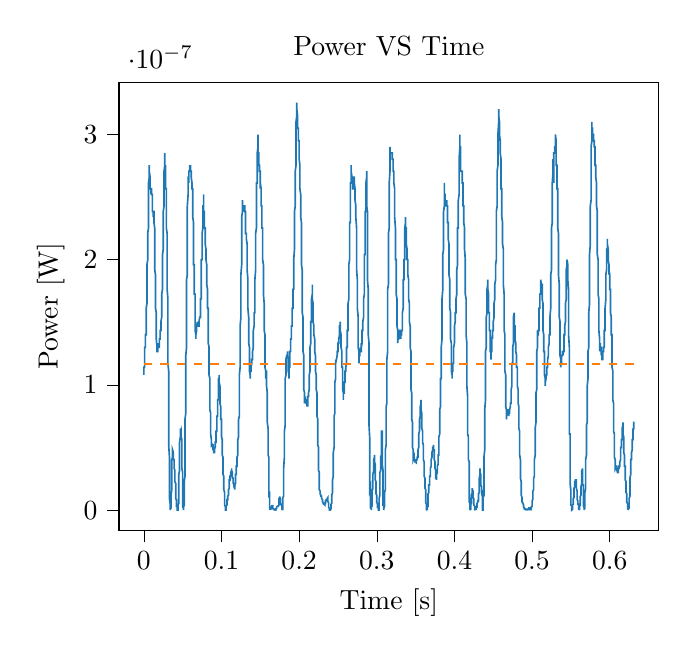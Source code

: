 % This file was created with tikzplotlib v0.10.1.
\begin{tikzpicture}

\definecolor{darkgray176}{RGB}{176,176,176}
\definecolor{darkorange25512714}{RGB}{255,127,14}
\definecolor{steelblue31119180}{RGB}{31,119,180}

\begin{axis}[
tick align=outside,
tick pos=left,
title={Power VS Time},
x grid style={darkgray176},
xlabel={Time [s]},
xmin=-0.032, xmax=0.663,
xtick style={color=black},
y grid style={darkgray176},
ylabel={Power [W]},
ymin=-1.628e-08, ymax=3.418e-07,
ytick style={color=black}
]
\addplot [semithick, steelblue31119180]
table {%
0 1.08e-07
0.0 1.11e-07
0.0 1.11e-07
0.0 1.141e-07
0.001 1.141e-07
0.001 1.172e-07
0.001 1.172e-07
0.001 1.235e-07
0.001 1.235e-07
0.001 1.267e-07
0.001 1.267e-07
0.001 1.3e-07
0.002 1.3e-07
0.002 1.3e-07
0.002 1.3e-07
0.002 1.333e-07
0.002 1.367e-07
0.002 1.367e-07
0.002 1.367e-07
0.002 1.401e-07
0.003 1.401e-07
0.003 1.435e-07
0.003 1.47e-07
0.003 1.505e-07
0.003 1.505e-07
0.003 1.541e-07
0.003 1.613e-07
0.004 1.65e-07
0.004 1.65e-07
0.004 1.725e-07
0.004 1.763e-07
0.004 1.802e-07
0.004 1.88e-07
0.004 1.92e-07
0.004 1.96e-07
0.005 2.001e-07
0.005 2.042e-07
0.005 2.042e-07
0.005 2.083e-07
0.005 2.125e-07
0.005 2.21e-07
0.005 2.21e-07
0.006 2.253e-07
0.006 2.297e-07
0.006 2.385e-07
0.006 2.43e-07
0.006 2.43e-07
0.006 2.521e-07
0.006 2.567e-07
0.006 2.613e-07
0.007 2.66e-07
0.007 2.707e-07
0.007 2.707e-07
0.007 2.755e-07
0.007 2.755e-07
0.007 2.707e-07
0.007 2.707e-07
0.007 2.707e-07
0.008 2.66e-07
0.008 2.613e-07
0.008 2.567e-07
0.008 2.567e-07
0.008 2.567e-07
0.008 2.567e-07
0.008 2.567e-07
0.009 2.567e-07
0.009 2.521e-07
0.009 2.521e-07
0.009 2.521e-07
0.009 2.521e-07
0.009 2.521e-07
0.009 2.521e-07
0.009 2.567e-07
0.01 2.567e-07
0.01 2.567e-07
0.01 2.567e-07
0.01 2.567e-07
0.01 2.567e-07
0.01 2.567e-07
0.01 2.567e-07
0.01 2.521e-07
0.011 2.521e-07
0.011 2.475e-07
0.011 2.475e-07
0.011 2.475e-07
0.011 2.43e-07
0.011 2.43e-07
0.011 2.385e-07
0.012 2.385e-07
0.012 2.341e-07
0.012 2.341e-07
0.012 2.341e-07
0.012 2.385e-07
0.012 2.385e-07
0.012 2.385e-07
0.012 2.385e-07
0.013 2.385e-07
0.013 2.385e-07
0.013 2.385e-07
0.013 2.385e-07
0.013 2.385e-07
0.013 2.385e-07
0.013 2.297e-07
0.014 2.253e-07
0.014 2.21e-07
0.014 2.167e-07
0.014 2.125e-07
0.014 2.083e-07
0.014 2.042e-07
0.014 1.96e-07
0.014 1.92e-07
0.015 1.88e-07
0.015 1.841e-07
0.015 1.802e-07
0.015 1.763e-07
0.015 1.687e-07
0.015 1.65e-07
0.015 1.65e-07
0.015 1.613e-07
0.016 1.577e-07
0.016 1.541e-07
0.016 1.505e-07
0.016 1.47e-07
0.016 1.435e-07
0.016 1.401e-07
0.016 1.367e-07
0.017 1.3e-07
0.017 1.3e-07
0.017 1.267e-07
0.017 1.267e-07
0.017 1.267e-07
0.017 1.267e-07
0.017 1.267e-07
0.017 1.267e-07
0.018 1.267e-07
0.018 1.3e-07
0.018 1.3e-07
0.018 1.3e-07
0.018 1.3e-07
0.018 1.3e-07
0.018 1.333e-07
0.018 1.3e-07
0.019 1.3e-07
0.019 1.333e-07
0.019 1.333e-07
0.019 1.3e-07
0.019 1.3e-07
0.019 1.3e-07
0.019 1.3e-07
0.02 1.3e-07
0.02 1.3e-07
0.02 1.3e-07
0.02 1.333e-07
0.02 1.333e-07
0.02 1.333e-07
0.02 1.333e-07
0.02 1.367e-07
0.021 1.367e-07
0.021 1.401e-07
0.021 1.367e-07
0.021 1.401e-07
0.021 1.435e-07
0.021 1.435e-07
0.021 1.435e-07
0.021 1.435e-07
0.022 1.435e-07
0.022 1.47e-07
0.022 1.47e-07
0.022 1.47e-07
0.022 1.505e-07
0.022 1.505e-07
0.022 1.505e-07
0.023 1.541e-07
0.023 1.541e-07
0.023 1.577e-07
0.023 1.613e-07
0.023 1.613e-07
0.023 1.65e-07
0.023 1.687e-07
0.023 1.725e-07
0.024 1.763e-07
0.024 1.802e-07
0.024 1.841e-07
0.024 1.88e-07
0.024 1.92e-07
0.024 1.96e-07
0.024 2.042e-07
0.025 2.083e-07
0.025 2.083e-07
0.025 2.125e-07
0.025 2.167e-07
0.025 2.21e-07
0.025 2.253e-07
0.025 2.341e-07
0.025 2.385e-07
0.026 2.43e-07
0.026 2.475e-07
0.026 2.521e-07
0.026 2.567e-07
0.026 2.613e-07
0.026 2.613e-07
0.026 2.66e-07
0.026 2.707e-07
0.027 2.755e-07
0.027 2.803e-07
0.027 2.852e-07
0.027 2.852e-07
0.027 2.803e-07
0.027 2.755e-07
0.027 2.707e-07
0.028 2.755e-07
0.028 2.707e-07
0.028 2.66e-07
0.028 2.66e-07
0.028 2.613e-07
0.028 2.613e-07
0.028 2.567e-07
0.028 2.567e-07
0.029 2.567e-07
0.029 2.521e-07
0.029 2.521e-07
0.029 2.475e-07
0.029 2.43e-07
0.029 2.385e-07
0.029 2.341e-07
0.029 2.253e-07
0.03 2.21e-07
0.03 2.167e-07
0.03 2.083e-07
0.03 2.001e-07
0.03 1.92e-07
0.03 1.841e-07
0.03 1.763e-07
0.031 1.687e-07
0.031 1.613e-07
0.031 1.541e-07
0.031 1.47e-07
0.031 1.401e-07
0.031 1.333e-07
0.031 1.267e-07
0.031 1.172e-07
0.032 1.11e-07
0.032 1.05e-07
0.032 9.919e-08
0.032 9.075e-08
0.032 8.269e-08
0.032 7.252e-08
0.032 5.208e-08
0.033 4.219e-08
0.033 4.219e-08
0.033 3.852e-08
0.033 2.7e-08
0.033 2.133e-08
0.033 1.408e-08
0.033 8.333e-09
0.033 9.187e-09
0.034 4.687e-09
0.034 2.083e-09
0.034 7.5e-10
0.034 3.333e-10
0.034 1.875e-10
0.034 2.083e-11
0.034 5.208e-10
0.034 1.333e-09
0.035 1.687e-09
0.035 2.521e-09
0.035 4.083e-09
0.035 6.021e-09
0.035 7.521e-09
0.035 1.102e-08
0.035 1.2e-08
0.036 1.633e-08
0.036 2.002e-08
0.036 2.408e-08
0.036 2.552e-08
0.036 2.852e-08
0.036 3.333e-08
0.036 3.675e-08
0.036 4.033e-08
0.037 4.219e-08
0.037 4.602e-08
0.037 4.8e-08
0.037 4.8e-08
0.037 4.8e-08
0.037 4.602e-08
0.037 4.8e-08
0.037 4.8e-08
0.038 4.602e-08
0.038 4.408e-08
0.038 4.408e-08
0.038 4.408e-08
0.038 4.408e-08
0.038 4.219e-08
0.038 4.033e-08
0.039 4.033e-08
0.039 4.033e-08
0.039 3.852e-08
0.039 3.675e-08
0.039 3.675e-08
0.039 3.675e-08
0.039 3.502e-08
0.039 3.333e-08
0.04 3.169e-08
0.04 3.008e-08
0.04 2.852e-08
0.04 2.7e-08
0.04 2.552e-08
0.04 2.408e-08
0.04 2.269e-08
0.041 2.133e-08
0.041 1.875e-08
0.041 1.633e-08
0.041 1.519e-08
0.041 1.408e-08
0.041 1.2e-08
0.041 1.102e-08
0.041 9.187e-09
0.042 8.333e-09
0.042 7.521e-09
0.042 6.75e-09
0.042 6.021e-09
0.042 4.687e-09
0.042 4.083e-09
0.042 3.521e-09
0.042 3.0e-09
0.043 2.521e-09
0.043 1.687e-09
0.043 1.333e-09
0.043 7.5e-10
0.043 5.208e-10
0.043 3.333e-10
0.043 8.333e-11
0.044 2.083e-11
0.044 2.083e-11
0.044 8.333e-11
0.044 3.333e-10
0.044 7.5e-10
0.044 1.687e-09
0.044 2.521e-09
0.044 4.083e-09
0.045 5.333e-09
0.045 7.521e-09
0.045 1.008e-08
0.045 1.302e-08
0.045 1.633e-08
0.045 2.002e-08
0.045 2.408e-08
0.045 2.852e-08
0.046 3.169e-08
0.046 3.675e-08
0.046 4.219e-08
0.046 4.602e-08
0.046 4.8e-08
0.046 5.208e-08
0.046 5.419e-08
0.047 5.852e-08
0.047 6.075e-08
0.047 6.302e-08
0.047 6.302e-08
0.047 6.533e-08
0.047 6.533e-08
0.047 6.075e-08
0.047 6.075e-08
0.048 6.302e-08
0.048 6.075e-08
0.048 6.075e-08
0.048 5.852e-08
0.048 5.852e-08
0.048 5.852e-08
0.048 5.852e-08
0.048 5.852e-08
0.049 5.633e-08
0.049 5.419e-08
0.049 5.208e-08
0.049 5.419e-08
0.049 5.002e-08
0.049 4.219e-08
0.049 3.333e-08
0.05 3.008e-08
0.05 2.7e-08
0.05 1.875e-08
0.05 1.752e-08
0.05 1.519e-08
0.05 9.187e-09
0.05 3.521e-09
0.05 2.521e-09
0.051 1.687e-09
0.051 5.208e-10
0.051 2.083e-11
0.051 3.333e-10
0.051 5.208e-10
0.051 7.5e-10
0.051 2.083e-09
0.052 4.083e-09
0.052 6.021e-09
0.052 6.75e-09
0.052 8.333e-09
0.052 1.302e-08
0.052 1.633e-08
0.052 1.875e-08
0.052 2.269e-08
0.053 2.7e-08
0.053 3.169e-08
0.053 3.852e-08
0.053 4.408e-08
0.053 4.8e-08
0.053 5.419e-08
0.053 6.302e-08
0.053 7.252e-08
0.054 7.752e-08
0.054 8.269e-08
0.054 9.075e-08
0.054 9.919e-08
0.054 1.08e-07
0.054 1.172e-07
0.054 1.235e-07
0.055 1.3e-07
0.055 1.367e-07
0.055 1.435e-07
0.055 1.505e-07
0.055 1.577e-07
0.055 1.687e-07
0.055 1.763e-07
0.055 1.841e-07
0.056 1.88e-07
0.056 2.001e-07
0.056 2.042e-07
0.056 2.125e-07
0.056 2.21e-07
0.056 2.297e-07
0.056 2.385e-07
0.056 2.43e-07
0.057 2.521e-07
0.057 2.567e-07
0.057 2.567e-07
0.057 2.613e-07
0.057 2.613e-07
0.057 2.613e-07
0.057 2.66e-07
0.058 2.66e-07
0.058 2.613e-07
0.058 2.66e-07
0.058 2.66e-07
0.058 2.66e-07
0.058 2.66e-07
0.058 2.707e-07
0.058 2.707e-07
0.059 2.707e-07
0.059 2.707e-07
0.059 2.707e-07
0.059 2.707e-07
0.059 2.755e-07
0.059 2.707e-07
0.059 2.707e-07
0.06 2.707e-07
0.06 2.755e-07
0.06 2.755e-07
0.06 2.755e-07
0.06 2.755e-07
0.06 2.755e-07
0.06 2.707e-07
0.06 2.707e-07
0.061 2.707e-07
0.061 2.707e-07
0.061 2.66e-07
0.061 2.707e-07
0.061 2.707e-07
0.061 2.66e-07
0.061 2.66e-07
0.061 2.66e-07
0.062 2.613e-07
0.062 2.613e-07
0.062 2.613e-07
0.062 2.567e-07
0.062 2.567e-07
0.062 2.567e-07
0.062 2.567e-07
0.063 2.567e-07
0.063 2.567e-07
0.063 2.521e-07
0.063 2.521e-07
0.063 2.475e-07
0.063 2.43e-07
0.063 2.385e-07
0.063 2.341e-07
0.064 2.297e-07
0.064 2.253e-07
0.064 2.21e-07
0.064 2.167e-07
0.064 2.083e-07
0.064 2.042e-07
0.064 2.001e-07
0.064 1.96e-07
0.065 1.96e-07
0.065 1.92e-07
0.065 1.88e-07
0.065 1.841e-07
0.065 1.802e-07
0.065 1.763e-07
0.065 1.725e-07
0.066 1.725e-07
0.066 1.687e-07
0.066 1.613e-07
0.066 1.577e-07
0.066 1.541e-07
0.066 1.541e-07
0.066 1.505e-07
0.066 1.435e-07
0.067 1.401e-07
0.067 1.401e-07
0.067 1.367e-07
0.067 1.367e-07
0.067 1.367e-07
0.067 1.401e-07
0.067 1.401e-07
0.068 1.435e-07
0.068 1.435e-07
0.068 1.435e-07
0.068 1.47e-07
0.068 1.47e-07
0.068 1.47e-07
0.068 1.47e-07
0.068 1.47e-07
0.069 1.505e-07
0.069 1.505e-07
0.069 1.47e-07
0.069 1.47e-07
0.069 1.47e-07
0.069 1.47e-07
0.069 1.47e-07
0.069 1.47e-07
0.07 1.47e-07
0.07 1.47e-07
0.07 1.47e-07
0.07 1.47e-07
0.07 1.47e-07
0.07 1.47e-07
0.07 1.47e-07
0.071 1.47e-07
0.071 1.47e-07
0.071 1.505e-07
0.071 1.505e-07
0.071 1.505e-07
0.071 1.505e-07
0.071 1.505e-07
0.071 1.505e-07
0.072 1.541e-07
0.072 1.541e-07
0.072 1.541e-07
0.072 1.541e-07
0.072 1.541e-07
0.072 1.541e-07
0.072 1.541e-07
0.072 1.541e-07
0.073 1.541e-07
0.073 1.541e-07
0.073 1.541e-07
0.073 1.577e-07
0.073 1.577e-07
0.073 1.613e-07
0.073 1.687e-07
0.074 1.687e-07
0.074 1.725e-07
0.074 1.725e-07
0.074 1.763e-07
0.074 1.841e-07
0.074 1.92e-07
0.074 1.96e-07
0.074 2.001e-07
0.075 2.001e-07
0.075 2.042e-07
0.075 2.042e-07
0.075 2.083e-07
0.075 2.125e-07
0.075 2.167e-07
0.075 2.167e-07
0.075 2.21e-07
0.076 2.253e-07
0.076 2.253e-07
0.076 2.297e-07
0.076 2.341e-07
0.076 2.385e-07
0.076 2.43e-07
0.076 2.43e-07
0.077 2.43e-07
0.077 2.521e-07
0.077 2.475e-07
0.077 2.521e-07
0.077 2.521e-07
0.077 2.43e-07
0.077 2.43e-07
0.077 2.385e-07
0.078 2.385e-07
0.078 2.341e-07
0.078 2.297e-07
0.078 2.297e-07
0.078 2.297e-07
0.078 2.253e-07
0.078 2.253e-07
0.079 2.253e-07
0.079 2.253e-07
0.079 2.167e-07
0.079 2.167e-07
0.079 2.125e-07
0.079 2.125e-07
0.079 2.125e-07
0.079 2.125e-07
0.08 2.083e-07
0.08 2.083e-07
0.08 2.083e-07
0.08 2.042e-07
0.08 2.042e-07
0.08 2.001e-07
0.08 2.001e-07
0.08 2.001e-07
0.081 1.96e-07
0.081 1.92e-07
0.081 1.88e-07
0.081 1.841e-07
0.081 1.841e-07
0.081 1.802e-07
0.081 1.802e-07
0.082 1.763e-07
0.082 1.725e-07
0.082 1.725e-07
0.082 1.725e-07
0.082 1.687e-07
0.082 1.687e-07
0.082 1.65e-07
0.082 1.613e-07
0.083 1.613e-07
0.083 1.577e-07
0.083 1.541e-07
0.083 1.541e-07
0.083 1.47e-07
0.083 1.435e-07
0.083 1.401e-07
0.083 1.333e-07
0.084 1.3e-07
0.084 1.267e-07
0.084 1.235e-07
0.084 1.203e-07
0.084 1.141e-07
0.084 1.08e-07
0.084 1.08e-07
0.085 1.05e-07
0.085 9.919e-08
0.085 9.919e-08
0.085 9.633e-08
0.085 9.075e-08
0.085 8.802e-08
0.085 8.269e-08
0.085 8.008e-08
0.086 7.752e-08
0.086 7.5e-08
0.086 7.008e-08
0.086 6.769e-08
0.086 6.533e-08
0.086 6.075e-08
0.086 6.075e-08
0.087 5.633e-08
0.087 5.419e-08
0.087 5.208e-08
0.087 5.002e-08
0.087 5.002e-08
0.087 5.208e-08
0.087 5.002e-08
0.087 5.208e-08
0.088 5.208e-08
0.088 5.002e-08
0.088 5.208e-08
0.088 5.208e-08
0.088 5.208e-08
0.088 5.208e-08
0.088 5.208e-08
0.088 5.208e-08
0.089 5.208e-08
0.089 5.002e-08
0.089 5.002e-08
0.089 5.002e-08
0.089 4.8e-08
0.089 4.8e-08
0.089 5.002e-08
0.09 4.8e-08
0.09 4.602e-08
0.09 4.602e-08
0.09 4.602e-08
0.09 4.602e-08
0.09 4.602e-08
0.09 4.602e-08
0.09 4.602e-08
0.091 4.602e-08
0.091 4.8e-08
0.091 4.8e-08
0.091 4.8e-08
0.091 5.002e-08
0.091 5.002e-08
0.091 5.002e-08
0.091 5.002e-08
0.092 5.002e-08
0.092 5.002e-08
0.092 5.002e-08
0.092 5.002e-08
0.092 5.208e-08
0.092 5.208e-08
0.092 5.419e-08
0.093 5.419e-08
0.093 5.419e-08
0.093 5.419e-08
0.093 5.633e-08
0.093 5.633e-08
0.093 5.633e-08
0.093 6.075e-08
0.093 6.302e-08
0.094 6.302e-08
0.094 6.533e-08
0.094 6.533e-08
0.094 6.769e-08
0.094 7.008e-08
0.094 7.252e-08
0.094 7.5e-08
0.095 7.5e-08
0.095 7.752e-08
0.095 8.008e-08
0.095 8.008e-08
0.095 8.008e-08
0.095 8.269e-08
0.095 8.533e-08
0.095 8.802e-08
0.096 8.802e-08
0.096 9.075e-08
0.096 9.352e-08
0.096 9.633e-08
0.096 9.633e-08
0.096 9.633e-08
0.096 9.919e-08
0.096 1.05e-07
0.097 1.05e-07
0.097 1.05e-07
0.097 1.08e-07
0.097 1.08e-07
0.097 1.05e-07
0.097 1.05e-07
0.097 1.021e-07
0.098 9.919e-08
0.098 9.633e-08
0.098 9.633e-08
0.098 9.352e-08
0.098 9.075e-08
0.098 8.802e-08
0.098 8.802e-08
0.098 8.533e-08
0.099 8.269e-08
0.099 8.269e-08
0.099 8.008e-08
0.099 7.752e-08
0.099 7.752e-08
0.099 7.5e-08
0.099 7.252e-08
0.099 7.252e-08
0.1 7.252e-08
0.1 7.008e-08
0.1 6.769e-08
0.1 6.533e-08
0.1 6.302e-08
0.1 6.075e-08
0.1 5.852e-08
0.101 5.633e-08
0.101 5.419e-08
0.101 5.208e-08
0.101 5.002e-08
0.101 4.8e-08
0.101 4.602e-08
0.101 4.408e-08
0.101 4.408e-08
0.102 4.219e-08
0.102 4.033e-08
0.102 3.852e-08
0.102 3.675e-08
0.102 3.502e-08
0.102 3.169e-08
0.102 3.008e-08
0.102 2.852e-08
0.103 2.7e-08
0.103 2.552e-08
0.103 2.408e-08
0.103 2.269e-08
0.103 2.002e-08
0.103 1.752e-08
0.103 1.633e-08
0.104 1.408e-08
0.104 1.302e-08
0.104 1.102e-08
0.104 9.187e-09
0.104 7.521e-09
0.104 6.021e-09
0.104 4.687e-09
0.104 4.083e-09
0.105 3.0e-09
0.105 2.521e-09
0.105 1.687e-09
0.105 1.333e-09
0.105 7.5e-10
0.105 3.333e-10
0.105 8.333e-11
0.106 2.083e-11
0.106 2.083e-11
0.106 1.875e-10
0.106 5.208e-10
0.106 7.5e-10
0.106 1.333e-09
0.106 2.083e-09
0.106 3.0e-09
0.107 4.083e-09
0.107 4.687e-09
0.107 6.021e-09
0.107 6.75e-09
0.107 7.521e-09
0.107 7.521e-09
0.107 7.521e-09
0.107 8.333e-09
0.108 8.333e-09
0.108 9.187e-09
0.108 9.187e-09
0.108 9.187e-09
0.108 9.187e-09
0.108 1.008e-08
0.108 1.102e-08
0.109 1.2e-08
0.109 1.2e-08
0.109 1.2e-08
0.109 1.302e-08
0.109 1.302e-08
0.109 1.408e-08
0.109 1.519e-08
0.109 1.633e-08
0.11 1.752e-08
0.11 1.875e-08
0.11 2.002e-08
0.11 2.002e-08
0.11 2.133e-08
0.11 2.269e-08
0.11 2.408e-08
0.11 2.408e-08
0.111 2.408e-08
0.111 2.552e-08
0.111 2.552e-08
0.111 2.552e-08
0.111 2.552e-08
0.111 2.7e-08
0.111 2.7e-08
0.112 2.7e-08
0.112 2.7e-08
0.112 2.852e-08
0.112 2.852e-08
0.112 3.008e-08
0.112 3.008e-08
0.112 3.008e-08
0.112 3.008e-08
0.113 3.169e-08
0.113 3.169e-08
0.113 3.333e-08
0.113 3.333e-08
0.113 3.333e-08
0.113 3.169e-08
0.113 3.169e-08
0.114 3.008e-08
0.114 3.008e-08
0.114 3.008e-08
0.114 2.852e-08
0.114 2.852e-08
0.114 2.7e-08
0.114 2.552e-08
0.114 2.552e-08
0.115 2.552e-08
0.115 2.408e-08
0.115 2.408e-08
0.115 2.408e-08
0.115 2.269e-08
0.115 2.269e-08
0.115 2.133e-08
0.115 2.133e-08
0.116 2.133e-08
0.116 2.133e-08
0.116 2.133e-08
0.116 2.002e-08
0.116 2.002e-08
0.116 1.875e-08
0.116 1.875e-08
0.117 1.752e-08
0.117 1.752e-08
0.117 1.633e-08
0.117 1.752e-08
0.117 1.752e-08
0.117 1.875e-08
0.117 2.002e-08
0.117 2.002e-08
0.118 2.133e-08
0.118 2.133e-08
0.118 2.269e-08
0.118 2.552e-08
0.118 2.552e-08
0.118 2.552e-08
0.118 2.7e-08
0.118 2.852e-08
0.119 2.852e-08
0.119 3.008e-08
0.119 3.169e-08
0.119 3.169e-08
0.119 3.333e-08
0.119 3.333e-08
0.119 3.502e-08
0.12 3.502e-08
0.12 3.502e-08
0.12 3.675e-08
0.12 3.675e-08
0.12 3.852e-08
0.12 4.033e-08
0.12 4.033e-08
0.12 4.219e-08
0.121 4.408e-08
0.121 4.602e-08
0.121 4.8e-08
0.121 5.208e-08
0.121 5.208e-08
0.121 5.419e-08
0.121 5.633e-08
0.122 5.852e-08
0.122 5.852e-08
0.122 6.302e-08
0.122 6.302e-08
0.122 6.533e-08
0.122 6.769e-08
0.122 7.008e-08
0.122 7.252e-08
0.123 7.5e-08
0.123 7.752e-08
0.123 8.008e-08
0.123 8.533e-08
0.123 9.075e-08
0.123 9.633e-08
0.123 1.021e-07
0.123 1.08e-07
0.124 1.141e-07
0.124 1.172e-07
0.124 1.235e-07
0.124 1.3e-07
0.124 1.367e-07
0.124 1.435e-07
0.124 1.47e-07
0.125 1.541e-07
0.125 1.577e-07
0.125 1.65e-07
0.125 1.65e-07
0.125 1.725e-07
0.125 1.763e-07
0.125 1.841e-07
0.125 1.88e-07
0.126 1.96e-07
0.126 2.042e-07
0.126 2.083e-07
0.126 2.125e-07
0.126 2.21e-07
0.126 2.253e-07
0.126 2.297e-07
0.126 2.341e-07
0.127 2.385e-07
0.127 2.43e-07
0.127 2.475e-07
0.127 2.475e-07
0.127 2.475e-07
0.127 2.43e-07
0.127 2.43e-07
0.128 2.43e-07
0.128 2.43e-07
0.128 2.43e-07
0.128 2.43e-07
0.128 2.385e-07
0.128 2.385e-07
0.128 2.385e-07
0.128 2.43e-07
0.129 2.43e-07
0.129 2.385e-07
0.129 2.385e-07
0.129 2.385e-07
0.129 2.43e-07
0.129 2.43e-07
0.129 2.43e-07
0.129 2.43e-07
0.13 2.43e-07
0.13 2.43e-07
0.13 2.43e-07
0.13 2.43e-07
0.13 2.385e-07
0.13 2.385e-07
0.13 2.385e-07
0.131 2.385e-07
0.131 2.385e-07
0.131 2.341e-07
0.131 2.297e-07
0.131 2.297e-07
0.131 2.253e-07
0.131 2.253e-07
0.131 2.21e-07
0.132 2.21e-07
0.132 2.21e-07
0.132 2.21e-07
0.132 2.21e-07
0.132 2.167e-07
0.132 2.167e-07
0.132 2.167e-07
0.133 2.125e-07
0.133 2.125e-07
0.133 2.083e-07
0.133 2.083e-07
0.133 2.083e-07
0.133 2.001e-07
0.133 1.96e-07
0.133 1.92e-07
0.134 1.841e-07
0.134 1.802e-07
0.134 1.763e-07
0.134 1.763e-07
0.134 1.725e-07
0.134 1.65e-07
0.134 1.613e-07
0.134 1.613e-07
0.135 1.541e-07
0.135 1.505e-07
0.135 1.47e-07
0.135 1.435e-07
0.135 1.401e-07
0.135 1.367e-07
0.135 1.333e-07
0.136 1.3e-07
0.136 1.267e-07
0.136 1.267e-07
0.136 1.235e-07
0.136 1.203e-07
0.136 1.172e-07
0.136 1.141e-07
0.136 1.11e-07
0.137 1.08e-07
0.137 1.05e-07
0.137 1.05e-07
0.137 1.05e-07
0.137 1.08e-07
0.137 1.08e-07
0.137 1.11e-07
0.137 1.11e-07
0.138 1.11e-07
0.138 1.11e-07
0.138 1.11e-07
0.138 1.141e-07
0.138 1.141e-07
0.138 1.141e-07
0.138 1.141e-07
0.139 1.172e-07
0.139 1.172e-07
0.139 1.203e-07
0.139 1.172e-07
0.139 1.172e-07
0.139 1.172e-07
0.139 1.172e-07
0.139 1.203e-07
0.14 1.203e-07
0.14 1.203e-07
0.14 1.203e-07
0.14 1.203e-07
0.14 1.235e-07
0.14 1.267e-07
0.14 1.267e-07
0.141 1.3e-07
0.141 1.333e-07
0.141 1.367e-07
0.141 1.367e-07
0.141 1.367e-07
0.141 1.401e-07
0.141 1.401e-07
0.141 1.435e-07
0.142 1.47e-07
0.142 1.505e-07
0.142 1.505e-07
0.142 1.505e-07
0.142 1.505e-07
0.142 1.541e-07
0.142 1.541e-07
0.142 1.577e-07
0.143 1.577e-07
0.143 1.65e-07
0.143 1.687e-07
0.143 1.763e-07
0.143 1.763e-07
0.143 1.802e-07
0.143 1.841e-07
0.144 1.92e-07
0.144 1.96e-07
0.144 2.001e-07
0.144 2.001e-07
0.144 2.083e-07
0.144 2.125e-07
0.144 2.167e-07
0.144 2.21e-07
0.145 2.253e-07
0.145 2.297e-07
0.145 2.341e-07
0.145 2.385e-07
0.145 2.475e-07
0.145 2.521e-07
0.145 2.567e-07
0.145 2.613e-07
0.146 2.613e-07
0.146 2.707e-07
0.146 2.755e-07
0.146 2.755e-07
0.146 2.803e-07
0.146 2.852e-07
0.146 2.852e-07
0.147 2.901e-07
0.147 2.95e-07
0.147 2.95e-07
0.147 3.0e-07
0.147 2.95e-07
0.147 2.901e-07
0.147 2.901e-07
0.147 2.852e-07
0.148 2.852e-07
0.148 2.852e-07
0.148 2.803e-07
0.148 2.755e-07
0.148 2.755e-07
0.148 2.755e-07
0.148 2.755e-07
0.149 2.755e-07
0.149 2.707e-07
0.149 2.707e-07
0.149 2.707e-07
0.149 2.707e-07
0.149 2.707e-07
0.149 2.707e-07
0.149 2.707e-07
0.15 2.707e-07
0.15 2.707e-07
0.15 2.707e-07
0.15 2.66e-07
0.15 2.66e-07
0.15 2.613e-07
0.15 2.567e-07
0.15 2.613e-07
0.151 2.567e-07
0.151 2.567e-07
0.151 2.521e-07
0.151 2.521e-07
0.151 2.475e-07
0.151 2.475e-07
0.151 2.43e-07
0.152 2.43e-07
0.152 2.385e-07
0.152 2.385e-07
0.152 2.341e-07
0.152 2.341e-07
0.152 2.297e-07
0.152 2.297e-07
0.152 2.253e-07
0.153 2.253e-07
0.153 2.253e-07
0.153 2.21e-07
0.153 2.167e-07
0.153 2.167e-07
0.153 2.125e-07
0.153 2.083e-07
0.153 2.001e-07
0.154 1.96e-07
0.154 1.92e-07
0.154 1.88e-07
0.154 1.841e-07
0.154 1.802e-07
0.154 1.763e-07
0.154 1.725e-07
0.155 1.65e-07
0.155 1.65e-07
0.155 1.613e-07
0.155 1.577e-07
0.155 1.541e-07
0.155 1.505e-07
0.155 1.47e-07
0.155 1.435e-07
0.156 1.401e-07
0.156 1.367e-07
0.156 1.3e-07
0.156 1.267e-07
0.156 1.267e-07
0.156 1.235e-07
0.156 1.172e-07
0.156 1.141e-07
0.157 1.11e-07
0.157 1.11e-07
0.157 1.08e-07
0.157 1.05e-07
0.157 1.08e-07
0.157 1.08e-07
0.157 1.11e-07
0.158 1.11e-07
0.158 1.11e-07
0.158 1.08e-07
0.158 1.08e-07
0.158 1.05e-07
0.158 1.021e-07
0.158 1.021e-07
0.158 9.919e-08
0.159 9.352e-08
0.159 9.075e-08
0.159 8.533e-08
0.159 8.269e-08
0.159 7.752e-08
0.159 7.252e-08
0.159 7.008e-08
0.16 6.533e-08
0.16 6.302e-08
0.16 5.852e-08
0.16 5.633e-08
0.16 5.419e-08
0.16 5.002e-08
0.16 4.602e-08
0.16 4.408e-08
0.161 4.219e-08
0.161 4.033e-08
0.161 3.675e-08
0.161 3.502e-08
0.161 3.169e-08
0.161 2.552e-08
0.161 1.875e-08
0.161 1.2e-08
0.162 1.302e-08
0.162 1.2e-08
0.162 6.75e-09
0.162 4.687e-09
0.162 2.521e-09
0.162 5.208e-10
0.162 1.021e-09
0.163 3.333e-10
0.163 0
0.163 8.333e-11
0.163 3.333e-10
0.163 8.333e-11
0.163 5.208e-10
0.163 5.208e-10
0.163 1.021e-09
0.164 1.021e-09
0.164 1.021e-09
0.164 1.021e-09
0.164 1.687e-09
0.164 1.687e-09
0.164 2.083e-09
0.164 2.083e-09
0.164 2.521e-09
0.165 3.0e-09
0.165 3.521e-09
0.165 3.521e-09
0.165 3.521e-09
0.165 4.083e-09
0.165 4.083e-09
0.165 3.521e-09
0.166 3.521e-09
0.166 3.0e-09
0.166 3.0e-09
0.166 2.521e-09
0.166 2.083e-09
0.166 2.083e-09
0.166 1.687e-09
0.166 1.333e-09
0.167 1.021e-09
0.167 7.5e-10
0.167 5.208e-10
0.167 3.333e-10
0.167 5.208e-10
0.167 7.5e-10
0.167 7.5e-10
0.168 7.5e-10
0.168 7.5e-10
0.168 7.5e-10
0.168 7.5e-10
0.168 5.208e-10
0.168 7.5e-10
0.168 5.208e-10
0.168 3.333e-10
0.169 3.333e-10
0.169 1.875e-10
0.169 8.333e-11
0.169 8.333e-11
0.169 2.083e-11
0.169 0
0.169 2.083e-11
0.169 8.333e-11
0.17 8.333e-11
0.17 3.333e-10
0.17 3.333e-10
0.17 5.208e-10
0.17 7.5e-10
0.17 7.5e-10
0.17 1.021e-09
0.171 1.333e-09
0.171 1.687e-09
0.171 1.687e-09
0.171 1.687e-09
0.171 2.083e-09
0.171 2.083e-09
0.171 2.521e-09
0.171 2.521e-09
0.172 3.0e-09
0.172 3.0e-09
0.172 3.0e-09
0.172 3.0e-09
0.172 3.0e-09
0.172 3.0e-09
0.172 3.0e-09
0.172 3.0e-09
0.173 3.0e-09
0.173 3.0e-09
0.173 3.0e-09
0.173 3.521e-09
0.173 3.0e-09
0.173 3.521e-09
0.173 3.521e-09
0.174 4.083e-09
0.174 4.687e-09
0.174 5.333e-09
0.174 6.021e-09
0.174 6.75e-09
0.174 7.521e-09
0.174 7.521e-09
0.174 9.187e-09
0.175 1.008e-08
0.175 1.008e-08
0.175 1.008e-08
0.175 1.102e-08
0.175 1.008e-08
0.175 1.008e-08
0.175 1.008e-08
0.176 9.187e-09
0.176 8.333e-09
0.176 7.521e-09
0.176 6.75e-09
0.176 6.75e-09
0.176 6.021e-09
0.176 5.333e-09
0.176 4.687e-09
0.177 4.083e-09
0.177 4.083e-09
0.177 4.083e-09
0.177 3.521e-09
0.177 3.521e-09
0.177 4.083e-09
0.177 4.083e-09
0.177 4.687e-09
0.178 4.687e-09
0.178 4.083e-09
0.178 4.083e-09
0.178 3.521e-09
0.178 3.0e-09
0.178 2.083e-09
0.178 7.5e-10
0.179 8.333e-11
0.179 2.083e-11
0.179 1.875e-10
0.179 7.5e-10
0.179 1.021e-09
0.179 2.521e-09
0.179 8.333e-09
0.179 1.008e-08
0.18 1.102e-08
0.18 1.408e-08
0.18 1.752e-08
0.18 2.269e-08
0.18 2.7e-08
0.18 2.552e-08
0.18 3.008e-08
0.18 3.333e-08
0.181 4.219e-08
0.181 4.033e-08
0.181 4.408e-08
0.181 4.8e-08
0.181 5.419e-08
0.181 5.633e-08
0.181 6.302e-08
0.182 6.769e-08
0.182 7.252e-08
0.182 7.752e-08
0.182 8.533e-08
0.182 8.802e-08
0.182 9.075e-08
0.182 9.633e-08
0.182 1.05e-07
0.183 1.08e-07
0.183 1.08e-07
0.183 1.141e-07
0.183 1.203e-07
0.183 1.203e-07
0.183 1.203e-07
0.183 1.203e-07
0.184 1.235e-07
0.184 1.235e-07
0.184 1.235e-07
0.184 1.235e-07
0.184 1.235e-07
0.184 1.235e-07
0.184 1.235e-07
0.184 1.235e-07
0.185 1.235e-07
0.185 1.235e-07
0.185 1.267e-07
0.185 1.235e-07
0.185 1.235e-07
0.185 1.235e-07
0.185 1.235e-07
0.185 1.235e-07
0.186 1.203e-07
0.186 1.172e-07
0.186 1.172e-07
0.186 1.172e-07
0.186 1.141e-07
0.186 1.11e-07
0.186 1.11e-07
0.187 1.08e-07
0.187 1.08e-07
0.187 1.05e-07
0.187 1.05e-07
0.187 1.05e-07
0.187 1.11e-07
0.187 1.11e-07
0.187 1.141e-07
0.188 1.141e-07
0.188 1.172e-07
0.188 1.203e-07
0.188 1.235e-07
0.188 1.235e-07
0.188 1.267e-07
0.188 1.267e-07
0.188 1.267e-07
0.189 1.267e-07
0.189 1.3e-07
0.189 1.3e-07
0.189 1.333e-07
0.189 1.333e-07
0.189 1.333e-07
0.189 1.367e-07
0.19 1.367e-07
0.19 1.367e-07
0.19 1.401e-07
0.19 1.401e-07
0.19 1.435e-07
0.19 1.435e-07
0.19 1.47e-07
0.19 1.47e-07
0.191 1.47e-07
0.191 1.505e-07
0.191 1.505e-07
0.191 1.541e-07
0.191 1.577e-07
0.191 1.577e-07
0.191 1.577e-07
0.191 1.613e-07
0.192 1.613e-07
0.192 1.65e-07
0.192 1.65e-07
0.192 1.687e-07
0.192 1.725e-07
0.192 1.725e-07
0.192 1.763e-07
0.193 1.763e-07
0.193 1.802e-07
0.193 1.841e-07
0.193 1.841e-07
0.193 1.88e-07
0.193 1.92e-07
0.193 1.96e-07
0.193 2.001e-07
0.194 2.083e-07
0.194 2.125e-07
0.194 2.167e-07
0.194 2.21e-07
0.194 2.253e-07
0.194 2.297e-07
0.194 2.385e-07
0.195 2.43e-07
0.195 2.475e-07
0.195 2.475e-07
0.195 2.521e-07
0.195 2.567e-07
0.195 2.613e-07
0.195 2.66e-07
0.195 2.707e-07
0.196 2.755e-07
0.196 2.803e-07
0.196 2.852e-07
0.196 2.901e-07
0.196 2.95e-07
0.196 3.0e-07
0.196 3.101e-07
0.196 3.101e-07
0.197 3.152e-07
0.197 3.203e-07
0.197 3.255e-07
0.197 3.255e-07
0.197 3.255e-07
0.197 3.203e-07
0.197 3.203e-07
0.198 3.152e-07
0.198 3.101e-07
0.198 3.101e-07
0.198 3.101e-07
0.198 3.101e-07
0.198 3.05e-07
0.198 3.05e-07
0.198 3.05e-07
0.199 3.05e-07
0.199 3.05e-07
0.199 3.0e-07
0.199 3.0e-07
0.199 3.0e-07
0.199 2.95e-07
0.199 3.0e-07
0.199 2.95e-07
0.2 2.95e-07
0.2 2.95e-07
0.2 2.901e-07
0.2 2.901e-07
0.2 2.852e-07
0.2 2.803e-07
0.2 2.803e-07
0.201 2.755e-07
0.201 2.755e-07
0.201 2.707e-07
0.201 2.66e-07
0.201 2.66e-07
0.201 2.613e-07
0.201 2.567e-07
0.201 2.567e-07
0.202 2.521e-07
0.202 2.475e-07
0.202 2.475e-07
0.202 2.43e-07
0.202 2.43e-07
0.202 2.385e-07
0.202 2.341e-07
0.203 2.297e-07
0.203 2.297e-07
0.203 2.253e-07
0.203 2.21e-07
0.203 2.167e-07
0.203 2.125e-07
0.203 2.042e-07
0.203 1.96e-07
0.204 1.92e-07
0.204 1.88e-07
0.204 1.802e-07
0.204 1.802e-07
0.204 1.725e-07
0.204 1.65e-07
0.204 1.613e-07
0.204 1.577e-07
0.205 1.541e-07
0.205 1.505e-07
0.205 1.435e-07
0.205 1.401e-07
0.205 1.333e-07
0.205 1.3e-07
0.205 1.267e-07
0.206 1.235e-07
0.206 1.172e-07
0.206 1.141e-07
0.206 1.11e-07
0.206 1.05e-07
0.206 1.021e-07
0.206 9.919e-08
0.206 9.633e-08
0.207 9.352e-08
0.207 8.802e-08
0.207 8.802e-08
0.207 8.533e-08
0.207 8.533e-08
0.207 8.533e-08
0.207 8.802e-08
0.207 8.802e-08
0.208 8.802e-08
0.208 8.802e-08
0.208 8.802e-08
0.208 8.802e-08
0.208 9.075e-08
0.208 8.802e-08
0.208 8.802e-08
0.209 8.802e-08
0.209 8.802e-08
0.209 8.802e-08
0.209 8.802e-08
0.209 8.802e-08
0.209 8.533e-08
0.209 8.533e-08
0.209 8.533e-08
0.21 8.533e-08
0.21 8.533e-08
0.21 8.269e-08
0.21 8.533e-08
0.21 8.533e-08
0.21 8.533e-08
0.21 8.533e-08
0.211 8.533e-08
0.211 8.269e-08
0.211 8.533e-08
0.211 8.802e-08
0.211 8.802e-08
0.211 8.802e-08
0.211 8.802e-08
0.211 9.075e-08
0.212 9.075e-08
0.212 9.075e-08
0.212 9.075e-08
0.212 9.352e-08
0.212 9.075e-08
0.212 9.352e-08
0.212 9.352e-08
0.212 9.352e-08
0.213 9.633e-08
0.213 9.633e-08
0.213 9.633e-08
0.213 9.919e-08
0.213 9.919e-08
0.213 1.05e-07
0.213 1.08e-07
0.214 1.11e-07
0.214 1.141e-07
0.214 1.141e-07
0.214 1.172e-07
0.214 1.203e-07
0.214 1.203e-07
0.214 1.267e-07
0.214 1.3e-07
0.215 1.333e-07
0.215 1.333e-07
0.215 1.367e-07
0.215 1.367e-07
0.215 1.401e-07
0.215 1.435e-07
0.215 1.47e-07
0.215 1.505e-07
0.216 1.505e-07
0.216 1.541e-07
0.216 1.577e-07
0.216 1.613e-07
0.216 1.613e-07
0.216 1.65e-07
0.216 1.687e-07
0.217 1.725e-07
0.217 1.763e-07
0.217 1.763e-07
0.217 1.802e-07
0.217 1.802e-07
0.217 1.725e-07
0.217 1.725e-07
0.217 1.687e-07
0.218 1.65e-07
0.218 1.65e-07
0.218 1.613e-07
0.218 1.577e-07
0.218 1.577e-07
0.218 1.541e-07
0.218 1.541e-07
0.218 1.505e-07
0.219 1.47e-07
0.219 1.47e-07
0.219 1.435e-07
0.219 1.435e-07
0.219 1.401e-07
0.219 1.401e-07
0.219 1.401e-07
0.22 1.367e-07
0.22 1.367e-07
0.22 1.367e-07
0.22 1.333e-07
0.22 1.3e-07
0.22 1.3e-07
0.22 1.267e-07
0.22 1.267e-07
0.221 1.235e-07
0.221 1.235e-07
0.221 1.203e-07
0.221 1.172e-07
0.221 1.141e-07
0.221 1.11e-07
0.221 1.11e-07
0.222 1.08e-07
0.222 1.08e-07
0.222 1.05e-07
0.222 1.05e-07
0.222 1.021e-07
0.222 9.919e-08
0.222 9.919e-08
0.222 9.633e-08
0.223 9.352e-08
0.223 9.075e-08
0.223 9.075e-08
0.223 8.802e-08
0.223 8.533e-08
0.223 8.008e-08
0.223 7.752e-08
0.223 7.5e-08
0.224 7.252e-08
0.224 6.769e-08
0.224 6.533e-08
0.224 6.302e-08
0.224 5.852e-08
0.224 5.419e-08
0.224 5.208e-08
0.225 5.002e-08
0.225 4.602e-08
0.225 4.408e-08
0.225 4.219e-08
0.225 4.033e-08
0.225 3.675e-08
0.225 3.502e-08
0.225 3.169e-08
0.226 3.008e-08
0.226 2.7e-08
0.226 2.552e-08
0.226 2.269e-08
0.226 2.133e-08
0.226 2.002e-08
0.226 1.875e-08
0.226 1.633e-08
0.227 1.519e-08
0.227 1.408e-08
0.227 1.302e-08
0.227 1.2e-08
0.227 1.2e-08
0.227 1.2e-08
0.227 1.302e-08
0.228 1.2e-08
0.228 1.2e-08
0.228 1.2e-08
0.228 1.2e-08
0.228 1.2e-08
0.228 1.102e-08
0.228 1.102e-08
0.228 1.102e-08
0.229 1.102e-08
0.229 1.008e-08
0.229 1.008e-08
0.229 1.008e-08
0.229 1.008e-08
0.229 9.187e-09
0.229 9.187e-09
0.23 8.333e-09
0.23 7.521e-09
0.23 7.521e-09
0.23 6.75e-09
0.23 6.75e-09
0.23 6.75e-09
0.23 6.75e-09
0.23 6.75e-09
0.231 6.021e-09
0.231 6.021e-09
0.231 6.021e-09
0.231 6.021e-09
0.231 5.333e-09
0.231 5.333e-09
0.231 5.333e-09
0.231 5.333e-09
0.232 5.333e-09
0.232 4.687e-09
0.232 4.687e-09
0.232 4.687e-09
0.232 4.687e-09
0.232 4.687e-09
0.232 4.687e-09
0.233 4.083e-09
0.233 4.083e-09
0.233 4.083e-09
0.233 4.083e-09
0.233 4.083e-09
0.233 4.687e-09
0.233 4.687e-09
0.233 5.333e-09
0.234 5.333e-09
0.234 5.333e-09
0.234 6.021e-09
0.234 6.021e-09
0.234 6.021e-09
0.234 6.75e-09
0.234 6.75e-09
0.234 7.521e-09
0.235 7.521e-09
0.235 6.75e-09
0.235 7.521e-09
0.235 7.521e-09
0.235 7.521e-09
0.235 7.521e-09
0.235 8.333e-09
0.236 8.333e-09
0.236 8.333e-09
0.236 9.187e-09
0.236 9.187e-09
0.236 9.187e-09
0.236 9.187e-09
0.236 9.187e-09
0.236 9.187e-09
0.237 1.008e-08
0.237 9.187e-09
0.237 9.187e-09
0.237 9.187e-09
0.237 8.333e-09
0.237 6.75e-09
0.237 6.75e-09
0.238 6.021e-09
0.238 5.333e-09
0.238 4.687e-09
0.238 4.083e-09
0.238 3.521e-09
0.238 3.0e-09
0.238 2.521e-09
0.238 2.083e-09
0.239 1.333e-09
0.239 1.333e-09
0.239 7.5e-10
0.239 5.208e-10
0.239 3.333e-10
0.239 1.875e-10
0.239 8.333e-11
0.239 0
0.24 0
0.24 8.333e-11
0.24 8.333e-11
0.24 1.875e-10
0.24 3.333e-10
0.24 5.208e-10
0.24 7.5e-10
0.241 1.021e-09
0.241 1.333e-09
0.241 1.687e-09
0.241 2.083e-09
0.241 2.521e-09
0.241 3.521e-09
0.241 4.083e-09
0.241 4.687e-09
0.242 5.333e-09
0.242 6.021e-09
0.242 7.521e-09
0.242 8.333e-09
0.242 9.187e-09
0.242 1.008e-08
0.242 1.2e-08
0.242 1.2e-08
0.243 1.408e-08
0.243 1.519e-08
0.243 1.633e-08
0.243 1.752e-08
0.243 2.002e-08
0.243 2.133e-08
0.243 2.408e-08
0.244 2.7e-08
0.244 2.852e-08
0.244 3.169e-08
0.244 3.333e-08
0.244 3.675e-08
0.244 4.033e-08
0.244 4.408e-08
0.244 4.602e-08
0.245 5.002e-08
0.245 5.208e-08
0.245 5.419e-08
0.245 5.852e-08
0.245 6.302e-08
0.245 6.769e-08
0.245 7.252e-08
0.245 7.5e-08
0.246 7.752e-08
0.246 8.269e-08
0.246 8.533e-08
0.246 9.075e-08
0.246 9.352e-08
0.246 9.633e-08
0.246 1.021e-07
0.247 1.05e-07
0.247 1.11e-07
0.247 1.141e-07
0.247 1.172e-07
0.247 1.203e-07
0.247 1.203e-07
0.247 1.172e-07
0.247 1.172e-07
0.248 1.203e-07
0.248 1.203e-07
0.248 1.203e-07
0.248 1.203e-07
0.248 1.203e-07
0.248 1.203e-07
0.248 1.203e-07
0.249 1.235e-07
0.249 1.235e-07
0.249 1.235e-07
0.249 1.235e-07
0.249 1.235e-07
0.249 1.267e-07
0.249 1.267e-07
0.249 1.267e-07
0.25 1.267e-07
0.25 1.267e-07
0.25 1.267e-07
0.25 1.3e-07
0.25 1.3e-07
0.25 1.3e-07
0.25 1.333e-07
0.25 1.333e-07
0.251 1.333e-07
0.251 1.333e-07
0.251 1.333e-07
0.251 1.367e-07
0.251 1.367e-07
0.251 1.367e-07
0.251 1.367e-07
0.252 1.401e-07
0.252 1.367e-07
0.252 1.401e-07
0.252 1.401e-07
0.252 1.435e-07
0.252 1.435e-07
0.252 1.435e-07
0.252 1.47e-07
0.253 1.47e-07
0.253 1.505e-07
0.253 1.505e-07
0.253 1.505e-07
0.253 1.505e-07
0.253 1.505e-07
0.253 1.47e-07
0.253 1.435e-07
0.254 1.401e-07
0.254 1.401e-07
0.254 1.401e-07
0.254 1.367e-07
0.254 1.333e-07
0.254 1.3e-07
0.254 1.3e-07
0.255 1.267e-07
0.255 1.267e-07
0.255 1.267e-07
0.255 1.235e-07
0.255 1.203e-07
0.255 1.172e-07
0.255 1.172e-07
0.255 1.141e-07
0.256 1.141e-07
0.256 1.08e-07
0.256 1.08e-07
0.256 1.05e-07
0.256 1.021e-07
0.256 9.919e-08
0.256 9.633e-08
0.257 9.352e-08
0.257 9.075e-08
0.257 9.075e-08
0.257 8.802e-08
0.257 8.802e-08
0.257 9.075e-08
0.257 9.352e-08
0.257 9.352e-08
0.258 9.352e-08
0.258 9.633e-08
0.258 9.633e-08
0.258 9.919e-08
0.258 9.919e-08
0.258 1.021e-07
0.258 1.021e-07
0.258 1.021e-07
0.259 1.021e-07
0.259 1.05e-07
0.259 1.05e-07
0.259 1.08e-07
0.259 1.08e-07
0.259 1.08e-07
0.259 1.11e-07
0.26 1.11e-07
0.26 1.11e-07
0.26 1.11e-07
0.26 1.11e-07
0.26 1.11e-07
0.26 1.11e-07
0.26 1.141e-07
0.26 1.141e-07
0.261 1.172e-07
0.261 1.203e-07
0.261 1.203e-07
0.261 1.235e-07
0.261 1.235e-07
0.261 1.267e-07
0.261 1.267e-07
0.261 1.3e-07
0.262 1.3e-07
0.262 1.333e-07
0.262 1.367e-07
0.262 1.367e-07
0.262 1.401e-07
0.262 1.401e-07
0.262 1.435e-07
0.263 1.435e-07
0.263 1.47e-07
0.263 1.47e-07
0.263 1.505e-07
0.263 1.505e-07
0.263 1.541e-07
0.263 1.613e-07
0.263 1.65e-07
0.264 1.687e-07
0.264 1.725e-07
0.264 1.763e-07
0.264 1.802e-07
0.264 1.841e-07
0.264 1.92e-07
0.264 1.96e-07
0.265 2.001e-07
0.265 2.042e-07
0.265 2.083e-07
0.265 2.125e-07
0.265 2.167e-07
0.265 2.21e-07
0.265 2.253e-07
0.265 2.297e-07
0.266 2.297e-07
0.266 2.341e-07
0.266 2.385e-07
0.266 2.43e-07
0.266 2.475e-07
0.266 2.521e-07
0.266 2.567e-07
0.266 2.613e-07
0.267 2.613e-07
0.267 2.66e-07
0.267 2.707e-07
0.267 2.755e-07
0.267 2.755e-07
0.267 2.707e-07
0.267 2.707e-07
0.268 2.66e-07
0.268 2.66e-07
0.268 2.613e-07
0.268 2.613e-07
0.268 2.613e-07
0.268 2.613e-07
0.268 2.613e-07
0.268 2.613e-07
0.269 2.613e-07
0.269 2.613e-07
0.269 2.613e-07
0.269 2.613e-07
0.269 2.613e-07
0.269 2.613e-07
0.269 2.567e-07
0.269 2.567e-07
0.27 2.567e-07
0.27 2.567e-07
0.27 2.567e-07
0.27 2.613e-07
0.27 2.613e-07
0.27 2.66e-07
0.27 2.66e-07
0.271 2.66e-07
0.271 2.66e-07
0.271 2.66e-07
0.271 2.613e-07
0.271 2.613e-07
0.271 2.613e-07
0.271 2.613e-07
0.271 2.613e-07
0.272 2.567e-07
0.272 2.567e-07
0.272 2.521e-07
0.272 2.521e-07
0.272 2.521e-07
0.272 2.475e-07
0.272 2.475e-07
0.272 2.475e-07
0.273 2.43e-07
0.273 2.43e-07
0.273 2.385e-07
0.273 2.43e-07
0.273 2.43e-07
0.273 2.385e-07
0.273 2.341e-07
0.274 2.253e-07
0.274 2.21e-07
0.274 2.167e-07
0.274 2.083e-07
0.274 2.083e-07
0.274 2.001e-07
0.274 1.96e-07
0.274 1.92e-07
0.275 1.841e-07
0.275 1.802e-07
0.275 1.802e-07
0.275 1.763e-07
0.275 1.687e-07
0.275 1.65e-07
0.275 1.613e-07
0.276 1.541e-07
0.276 1.505e-07
0.276 1.47e-07
0.276 1.435e-07
0.276 1.401e-07
0.276 1.367e-07
0.276 1.333e-07
0.276 1.3e-07
0.277 1.267e-07
0.277 1.235e-07
0.277 1.203e-07
0.277 1.203e-07
0.277 1.172e-07
0.277 1.203e-07
0.277 1.203e-07
0.277 1.235e-07
0.278 1.235e-07
0.278 1.235e-07
0.278 1.235e-07
0.278 1.267e-07
0.278 1.267e-07
0.278 1.267e-07
0.278 1.267e-07
0.279 1.267e-07
0.279 1.267e-07
0.279 1.3e-07
0.279 1.3e-07
0.279 1.3e-07
0.279 1.267e-07
0.279 1.267e-07
0.279 1.267e-07
0.28 1.267e-07
0.28 1.267e-07
0.28 1.3e-07
0.28 1.3e-07
0.28 1.3e-07
0.28 1.3e-07
0.28 1.333e-07
0.28 1.3e-07
0.281 1.333e-07
0.281 1.333e-07
0.281 1.367e-07
0.281 1.401e-07
0.281 1.401e-07
0.281 1.401e-07
0.281 1.435e-07
0.282 1.435e-07
0.282 1.435e-07
0.282 1.47e-07
0.282 1.47e-07
0.282 1.47e-07
0.282 1.505e-07
0.282 1.505e-07
0.282 1.505e-07
0.283 1.541e-07
0.283 1.541e-07
0.283 1.541e-07
0.283 1.577e-07
0.283 1.613e-07
0.283 1.65e-07
0.283 1.687e-07
0.284 1.725e-07
0.284 1.763e-07
0.284 1.802e-07
0.284 1.841e-07
0.284 1.88e-07
0.284 1.92e-07
0.284 2.001e-07
0.284 2.042e-07
0.285 2.042e-07
0.285 2.083e-07
0.285 2.125e-07
0.285 2.167e-07
0.285 2.21e-07
0.285 2.253e-07
0.285 2.297e-07
0.285 2.385e-07
0.286 2.385e-07
0.286 2.43e-07
0.286 2.475e-07
0.286 2.521e-07
0.286 2.567e-07
0.286 2.613e-07
0.286 2.613e-07
0.287 2.66e-07
0.287 2.707e-07
0.287 2.707e-07
0.287 2.707e-07
0.287 2.66e-07
0.287 2.613e-07
0.287 2.521e-07
0.287 2.43e-07
0.288 2.385e-07
0.288 2.297e-07
0.288 2.21e-07
0.288 2.125e-07
0.288 2.042e-07
0.288 1.96e-07
0.288 1.92e-07
0.288 1.841e-07
0.289 1.763e-07
0.289 1.687e-07
0.289 1.613e-07
0.289 1.577e-07
0.289 1.505e-07
0.289 1.435e-07
0.289 1.401e-07
0.29 1.333e-07
0.29 1.267e-07
0.29 1.203e-07
0.29 1.141e-07
0.29 1.08e-07
0.29 9.633e-08
0.29 8.533e-08
0.29 6.769e-08
0.291 5.633e-08
0.291 5.633e-08
0.291 5.002e-08
0.291 3.852e-08
0.291 3.169e-08
0.291 2.269e-08
0.291 1.633e-08
0.292 1.875e-08
0.292 1.302e-08
0.292 9.187e-09
0.292 6.75e-09
0.292 5.333e-09
0.292 4.687e-09
0.292 3.0e-09
0.292 1.687e-09
0.293 1.021e-09
0.293 5.208e-10
0.293 3.333e-10
0.293 8.333e-11
0.293 8.333e-11
0.293 3.333e-10
0.293 1.333e-09
0.293 2.083e-09
0.294 3.521e-09
0.294 5.333e-09
0.294 6.75e-09
0.294 8.333e-09
0.294 1.008e-08
0.294 1.302e-08
0.294 1.519e-08
0.295 1.752e-08
0.295 1.752e-08
0.295 2.002e-08
0.295 2.269e-08
0.295 2.408e-08
0.295 2.408e-08
0.295 2.7e-08
0.295 2.852e-08
0.296 3.169e-08
0.296 3.169e-08
0.296 3.333e-08
0.296 3.502e-08
0.296 3.675e-08
0.296 3.852e-08
0.296 3.852e-08
0.296 4.033e-08
0.297 4.219e-08
0.297 4.408e-08
0.297 4.408e-08
0.297 4.408e-08
0.297 4.219e-08
0.297 4.033e-08
0.297 3.852e-08
0.298 3.675e-08
0.298 3.333e-08
0.298 3.333e-08
0.298 3.008e-08
0.298 2.852e-08
0.298 2.7e-08
0.298 2.552e-08
0.298 2.408e-08
0.299 2.269e-08
0.299 2.133e-08
0.299 1.875e-08
0.299 1.752e-08
0.299 1.633e-08
0.299 1.519e-08
0.299 1.408e-08
0.299 1.302e-08
0.3 1.2e-08
0.3 1.102e-08
0.3 1.008e-08
0.3 9.187e-09
0.3 8.333e-09
0.3 6.75e-09
0.3 6.021e-09
0.301 5.333e-09
0.301 4.687e-09
0.301 4.083e-09
0.301 3.521e-09
0.301 3.0e-09
0.301 2.521e-09
0.301 2.521e-09
0.301 2.083e-09
0.302 1.687e-09
0.302 1.333e-09
0.302 1.021e-09
0.302 5.208e-10
0.302 5.208e-10
0.302 1.875e-10
0.302 2.083e-11
0.303 2.083e-11
0.303 3.333e-10
0.303 7.5e-10
0.303 1.687e-09
0.303 3.0e-09
0.303 4.687e-09
0.303 6.021e-09
0.303 9.187e-09
0.304 1.2e-08
0.304 1.408e-08
0.304 1.633e-08
0.304 2.002e-08
0.304 2.269e-08
0.304 2.552e-08
0.304 2.852e-08
0.304 3.008e-08
0.305 3.169e-08
0.305 3.333e-08
0.305 3.502e-08
0.305 3.675e-08
0.305 3.852e-08
0.305 4.033e-08
0.305 4.219e-08
0.306 4.408e-08
0.306 4.8e-08
0.306 5.002e-08
0.306 5.208e-08
0.306 5.419e-08
0.306 5.633e-08
0.306 6.075e-08
0.306 6.302e-08
0.307 6.302e-08
0.307 6.302e-08
0.307 6.302e-08
0.307 6.302e-08
0.307 6.075e-08
0.307 5.208e-08
0.307 4.219e-08
0.307 3.675e-08
0.308 3.169e-08
0.308 2.408e-08
0.308 2.133e-08
0.308 2.002e-08
0.308 1.302e-08
0.308 6.021e-09
0.308 4.083e-09
0.309 4.083e-09
0.309 2.083e-09
0.309 7.5e-10
0.309 8.333e-11
0.309 2.083e-11
0.309 2.083e-11
0.309 3.333e-10
0.309 1.333e-09
0.31 3.0e-09
0.31 3.0e-09
0.31 4.083e-09
0.31 6.021e-09
0.31 9.187e-09
0.31 1.102e-08
0.31 1.408e-08
0.311 1.633e-08
0.311 2.002e-08
0.311 2.408e-08
0.311 2.852e-08
0.311 3.169e-08
0.311 3.675e-08
0.311 4.219e-08
0.311 4.8e-08
0.312 5.208e-08
0.312 5.419e-08
0.312 6.075e-08
0.312 6.533e-08
0.312 7.008e-08
0.312 7.252e-08
0.312 7.752e-08
0.312 8.269e-08
0.313 8.533e-08
0.313 9.075e-08
0.313 9.352e-08
0.313 9.919e-08
0.313 1.08e-07
0.313 1.11e-07
0.313 1.203e-07
0.314 1.267e-07
0.314 1.367e-07
0.314 1.401e-07
0.314 1.47e-07
0.314 1.505e-07
0.314 1.613e-07
0.314 1.687e-07
0.314 1.763e-07
0.315 1.802e-07
0.315 1.841e-07
0.315 1.92e-07
0.315 1.96e-07
0.315 2.042e-07
0.315 2.083e-07
0.315 2.125e-07
0.315 2.21e-07
0.316 2.253e-07
0.316 2.341e-07
0.316 2.385e-07
0.316 2.43e-07
0.316 2.521e-07
0.316 2.567e-07
0.316 2.613e-07
0.317 2.707e-07
0.317 2.755e-07
0.317 2.803e-07
0.317 2.852e-07
0.317 2.901e-07
0.317 2.901e-07
0.317 2.852e-07
0.317 2.852e-07
0.318 2.852e-07
0.318 2.852e-07
0.318 2.852e-07
0.318 2.852e-07
0.318 2.852e-07
0.318 2.852e-07
0.318 2.852e-07
0.319 2.852e-07
0.319 2.852e-07
0.319 2.852e-07
0.319 2.852e-07
0.319 2.852e-07
0.319 2.852e-07
0.319 2.852e-07
0.319 2.852e-07
0.32 2.852e-07
0.32 2.852e-07
0.32 2.852e-07
0.32 2.803e-07
0.32 2.852e-07
0.32 2.852e-07
0.32 2.803e-07
0.32 2.803e-07
0.321 2.803e-07
0.321 2.755e-07
0.321 2.755e-07
0.321 2.707e-07
0.321 2.707e-07
0.321 2.707e-07
0.321 2.707e-07
0.322 2.707e-07
0.322 2.707e-07
0.322 2.66e-07
0.322 2.66e-07
0.322 2.613e-07
0.322 2.66e-07
0.322 2.613e-07
0.322 2.613e-07
0.323 2.567e-07
0.323 2.567e-07
0.323 2.567e-07
0.323 2.521e-07
0.323 2.475e-07
0.323 2.43e-07
0.323 2.385e-07
0.323 2.341e-07
0.324 2.253e-07
0.324 2.253e-07
0.324 2.21e-07
0.324 2.167e-07
0.324 2.125e-07
0.324 2.083e-07
0.324 2.001e-07
0.325 2.001e-07
0.325 1.96e-07
0.325 1.92e-07
0.325 1.88e-07
0.325 1.841e-07
0.325 1.802e-07
0.325 1.763e-07
0.325 1.725e-07
0.326 1.687e-07
0.326 1.65e-07
0.326 1.613e-07
0.326 1.577e-07
0.326 1.541e-07
0.326 1.505e-07
0.326 1.47e-07
0.327 1.435e-07
0.327 1.401e-07
0.327 1.367e-07
0.327 1.333e-07
0.327 1.333e-07
0.327 1.333e-07
0.327 1.367e-07
0.327 1.367e-07
0.328 1.367e-07
0.328 1.401e-07
0.328 1.401e-07
0.328 1.401e-07
0.328 1.435e-07
0.328 1.435e-07
0.328 1.435e-07
0.328 1.435e-07
0.329 1.435e-07
0.329 1.435e-07
0.329 1.435e-07
0.329 1.435e-07
0.329 1.435e-07
0.329 1.435e-07
0.329 1.435e-07
0.33 1.435e-07
0.33 1.401e-07
0.33 1.401e-07
0.33 1.401e-07
0.33 1.401e-07
0.33 1.401e-07
0.33 1.367e-07
0.33 1.401e-07
0.331 1.367e-07
0.331 1.401e-07
0.331 1.401e-07
0.331 1.401e-07
0.331 1.401e-07
0.331 1.401e-07
0.331 1.401e-07
0.331 1.401e-07
0.332 1.401e-07
0.332 1.401e-07
0.332 1.401e-07
0.332 1.435e-07
0.332 1.401e-07
0.332 1.435e-07
0.332 1.435e-07
0.333 1.435e-07
0.333 1.47e-07
0.333 1.47e-07
0.333 1.47e-07
0.333 1.47e-07
0.333 1.505e-07
0.333 1.541e-07
0.333 1.577e-07
0.334 1.613e-07
0.334 1.613e-07
0.334 1.65e-07
0.334 1.687e-07
0.334 1.725e-07
0.334 1.763e-07
0.334 1.802e-07
0.334 1.841e-07
0.335 1.841e-07
0.335 1.88e-07
0.335 1.88e-07
0.335 1.88e-07
0.335 1.92e-07
0.335 1.96e-07
0.335 2.001e-07
0.336 2.001e-07
0.336 2.042e-07
0.336 2.083e-07
0.336 2.125e-07
0.336 2.125e-07
0.336 2.167e-07
0.336 2.21e-07
0.336 2.253e-07
0.337 2.297e-07
0.337 2.297e-07
0.337 2.297e-07
0.337 2.341e-07
0.337 2.341e-07
0.337 2.297e-07
0.337 2.253e-07
0.338 2.253e-07
0.338 2.21e-07
0.338 2.21e-07
0.338 2.21e-07
0.338 2.167e-07
0.338 2.125e-07
0.338 2.125e-07
0.338 2.125e-07
0.339 2.083e-07
0.339 2.083e-07
0.339 2.083e-07
0.339 2.042e-07
0.339 2.042e-07
0.339 2.001e-07
0.339 2.001e-07
0.339 2.001e-07
0.34 2.001e-07
0.34 2.001e-07
0.34 1.96e-07
0.34 1.96e-07
0.34 1.92e-07
0.34 1.88e-07
0.34 1.88e-07
0.341 1.841e-07
0.341 1.841e-07
0.341 1.802e-07
0.341 1.763e-07
0.341 1.725e-07
0.341 1.687e-07
0.341 1.687e-07
0.341 1.687e-07
0.342 1.65e-07
0.342 1.65e-07
0.342 1.613e-07
0.342 1.613e-07
0.342 1.577e-07
0.342 1.541e-07
0.342 1.541e-07
0.342 1.505e-07
0.343 1.47e-07
0.343 1.47e-07
0.343 1.435e-07
0.343 1.401e-07
0.343 1.367e-07
0.343 1.333e-07
0.343 1.3e-07
0.344 1.267e-07
0.344 1.203e-07
0.344 1.172e-07
0.344 1.141e-07
0.344 1.08e-07
0.344 1.05e-07
0.344 9.919e-08
0.344 9.633e-08
0.345 9.352e-08
0.345 8.802e-08
0.345 8.802e-08
0.345 8.269e-08
0.345 8.008e-08
0.345 7.5e-08
0.345 7.252e-08
0.346 7.008e-08
0.346 6.769e-08
0.346 6.302e-08
0.346 6.075e-08
0.346 5.633e-08
0.346 5.419e-08
0.346 5.208e-08
0.346 5.002e-08
0.347 4.8e-08
0.347 4.602e-08
0.347 4.219e-08
0.347 4.033e-08
0.347 4.033e-08
0.347 4.033e-08
0.347 4.219e-08
0.347 4.033e-08
0.348 4.219e-08
0.348 4.033e-08
0.348 4.219e-08
0.348 4.219e-08
0.348 4.219e-08
0.348 4.219e-08
0.348 4.033e-08
0.349 4.033e-08
0.349 4.033e-08
0.349 4.033e-08
0.349 4.033e-08
0.349 4.033e-08
0.349 3.852e-08
0.349 3.852e-08
0.349 3.852e-08
0.35 3.852e-08
0.35 3.852e-08
0.35 3.852e-08
0.35 3.852e-08
0.35 3.852e-08
0.35 3.852e-08
0.35 3.852e-08
0.35 3.852e-08
0.351 3.852e-08
0.351 3.852e-08
0.351 3.675e-08
0.351 3.852e-08
0.351 3.852e-08
0.351 3.852e-08
0.351 4.033e-08
0.352 4.033e-08
0.352 4.033e-08
0.352 4.033e-08
0.352 4.033e-08
0.352 4.219e-08
0.352 4.219e-08
0.352 4.219e-08
0.352 4.219e-08
0.353 4.219e-08
0.353 4.219e-08
0.353 4.408e-08
0.353 4.408e-08
0.353 4.408e-08
0.353 4.602e-08
0.353 4.8e-08
0.354 5.002e-08
0.354 5.208e-08
0.354 5.208e-08
0.354 5.419e-08
0.354 5.633e-08
0.354 5.633e-08
0.354 5.852e-08
0.354 6.075e-08
0.355 6.302e-08
0.355 6.533e-08
0.355 6.533e-08
0.355 6.769e-08
0.355 7.008e-08
0.355 7.008e-08
0.355 7.252e-08
0.355 7.252e-08
0.356 7.5e-08
0.356 7.5e-08
0.356 7.752e-08
0.356 8.008e-08
0.356 8.008e-08
0.356 8.269e-08
0.356 8.269e-08
0.357 8.533e-08
0.357 8.533e-08
0.357 8.802e-08
0.357 8.802e-08
0.357 8.802e-08
0.357 8.533e-08
0.357 8.269e-08
0.357 8.008e-08
0.358 7.752e-08
0.358 7.5e-08
0.358 7.252e-08
0.358 7.008e-08
0.358 7.008e-08
0.358 6.769e-08
0.358 6.533e-08
0.358 6.533e-08
0.359 6.302e-08
0.359 6.075e-08
0.359 5.852e-08
0.359 5.633e-08
0.359 5.633e-08
0.359 5.419e-08
0.359 5.419e-08
0.36 5.208e-08
0.36 5.002e-08
0.36 5.002e-08
0.36 4.8e-08
0.36 4.602e-08
0.36 4.408e-08
0.36 4.219e-08
0.36 4.033e-08
0.361 3.852e-08
0.361 3.675e-08
0.361 3.502e-08
0.361 3.333e-08
0.361 3.169e-08
0.361 3.008e-08
0.361 2.852e-08
0.361 2.7e-08
0.362 2.552e-08
0.362 2.408e-08
0.362 2.269e-08
0.362 2.133e-08
0.362 2.002e-08
0.362 1.875e-08
0.362 1.752e-08
0.363 1.633e-08
0.363 1.408e-08
0.363 1.302e-08
0.363 1.2e-08
0.363 1.008e-08
0.363 9.187e-09
0.363 7.521e-09
0.363 6.021e-09
0.364 4.687e-09
0.364 4.083e-09
0.364 2.521e-09
0.364 2.083e-09
0.364 1.333e-09
0.364 7.5e-10
0.364 3.333e-10
0.365 8.333e-11
0.365 2.083e-11
0.365 2.083e-11
0.365 1.875e-10
0.365 3.333e-10
0.365 7.5e-10
0.365 1.333e-09
0.365 2.521e-09
0.366 3.0e-09
0.366 4.083e-09
0.366 5.333e-09
0.366 6.021e-09
0.366 7.521e-09
0.366 9.187e-09
0.366 1.102e-08
0.366 1.302e-08
0.367 1.408e-08
0.367 1.633e-08
0.367 1.752e-08
0.367 1.875e-08
0.367 1.875e-08
0.367 2.002e-08
0.367 2.002e-08
0.368 2.002e-08
0.368 2.133e-08
0.368 2.133e-08
0.368 2.269e-08
0.368 2.408e-08
0.368 2.408e-08
0.368 2.552e-08
0.368 2.7e-08
0.369 2.7e-08
0.369 2.852e-08
0.369 3.008e-08
0.369 3.008e-08
0.369 3.169e-08
0.369 3.169e-08
0.369 3.333e-08
0.369 3.333e-08
0.37 3.502e-08
0.37 3.502e-08
0.37 3.675e-08
0.37 3.852e-08
0.37 3.852e-08
0.37 3.852e-08
0.37 4.033e-08
0.371 4.219e-08
0.371 4.219e-08
0.371 4.408e-08
0.371 4.408e-08
0.371 4.408e-08
0.371 4.602e-08
0.371 4.602e-08
0.371 4.602e-08
0.372 4.8e-08
0.372 4.8e-08
0.372 4.8e-08
0.372 4.8e-08
0.372 4.8e-08
0.372 4.8e-08
0.372 5.002e-08
0.373 5.002e-08
0.373 5.002e-08
0.373 5.002e-08
0.373 5.002e-08
0.373 5.208e-08
0.373 5.002e-08
0.373 5.002e-08
0.373 4.8e-08
0.374 4.8e-08
0.374 4.602e-08
0.374 4.602e-08
0.374 4.408e-08
0.374 4.408e-08
0.374 4.219e-08
0.374 4.033e-08
0.374 4.033e-08
0.375 3.852e-08
0.375 3.852e-08
0.375 3.675e-08
0.375 3.675e-08
0.375 3.502e-08
0.375 3.502e-08
0.375 3.333e-08
0.376 3.169e-08
0.376 3.169e-08
0.376 3.008e-08
0.376 2.852e-08
0.376 2.852e-08
0.376 2.7e-08
0.376 2.7e-08
0.376 2.552e-08
0.377 2.552e-08
0.377 2.552e-08
0.377 2.552e-08
0.377 2.408e-08
0.377 2.552e-08
0.377 2.7e-08
0.377 2.7e-08
0.377 2.852e-08
0.378 3.008e-08
0.378 3.008e-08
0.378 3.169e-08
0.378 3.169e-08
0.378 3.333e-08
0.378 3.502e-08
0.378 3.502e-08
0.379 3.675e-08
0.379 3.675e-08
0.379 3.852e-08
0.379 3.852e-08
0.379 4.033e-08
0.379 4.219e-08
0.379 4.219e-08
0.379 4.408e-08
0.38 4.408e-08
0.38 4.602e-08
0.38 4.8e-08
0.38 5.002e-08
0.38 5.208e-08
0.38 5.633e-08
0.38 5.852e-08
0.381 6.075e-08
0.381 6.302e-08
0.381 6.533e-08
0.381 6.769e-08
0.381 7.252e-08
0.381 7.5e-08
0.381 7.752e-08
0.381 8.008e-08
0.382 8.269e-08
0.382 8.802e-08
0.382 9.075e-08
0.382 9.352e-08
0.382 9.633e-08
0.382 9.919e-08
0.382 1.021e-07
0.382 1.05e-07
0.383 1.05e-07
0.383 1.08e-07
0.383 1.11e-07
0.383 1.172e-07
0.383 1.203e-07
0.383 1.235e-07
0.383 1.3e-07
0.384 1.367e-07
0.384 1.401e-07
0.384 1.435e-07
0.384 1.47e-07
0.384 1.541e-07
0.384 1.577e-07
0.384 1.65e-07
0.384 1.687e-07
0.385 1.763e-07
0.385 1.763e-07
0.385 1.802e-07
0.385 1.88e-07
0.385 1.88e-07
0.385 1.96e-07
0.385 2.001e-07
0.385 2.042e-07
0.386 2.083e-07
0.386 2.167e-07
0.386 2.21e-07
0.386 2.253e-07
0.386 2.297e-07
0.386 2.341e-07
0.386 2.385e-07
0.387 2.43e-07
0.387 2.475e-07
0.387 2.521e-07
0.387 2.567e-07
0.387 2.613e-07
0.387 2.567e-07
0.387 2.567e-07
0.387 2.521e-07
0.388 2.521e-07
0.388 2.521e-07
0.388 2.475e-07
0.388 2.475e-07
0.388 2.43e-07
0.388 2.43e-07
0.388 2.43e-07
0.388 2.43e-07
0.389 2.43e-07
0.389 2.43e-07
0.389 2.43e-07
0.389 2.43e-07
0.389 2.43e-07
0.389 2.43e-07
0.389 2.43e-07
0.39 2.475e-07
0.39 2.475e-07
0.39 2.475e-07
0.39 2.475e-07
0.39 2.475e-07
0.39 2.43e-07
0.39 2.43e-07
0.39 2.43e-07
0.391 2.43e-07
0.391 2.385e-07
0.391 2.385e-07
0.391 2.341e-07
0.391 2.341e-07
0.391 2.297e-07
0.391 2.297e-07
0.392 2.297e-07
0.392 2.253e-07
0.392 2.21e-07
0.392 2.21e-07
0.392 2.21e-07
0.392 2.21e-07
0.392 2.167e-07
0.392 2.167e-07
0.393 2.125e-07
0.393 2.125e-07
0.393 2.083e-07
0.393 2.042e-07
0.393 2.001e-07
0.393 2.001e-07
0.393 1.96e-07
0.393 1.88e-07
0.394 1.841e-07
0.394 1.802e-07
0.394 1.802e-07
0.394 1.763e-07
0.394 1.725e-07
0.394 1.65e-07
0.394 1.613e-07
0.395 1.577e-07
0.395 1.541e-07
0.395 1.505e-07
0.395 1.47e-07
0.395 1.47e-07
0.395 1.435e-07
0.395 1.401e-07
0.395 1.367e-07
0.396 1.333e-07
0.396 1.3e-07
0.396 1.267e-07
0.396 1.235e-07
0.396 1.203e-07
0.396 1.172e-07
0.396 1.172e-07
0.396 1.11e-07
0.397 1.08e-07
0.397 1.08e-07
0.397 1.05e-07
0.397 1.05e-07
0.397 1.05e-07
0.397 1.08e-07
0.397 1.11e-07
0.398 1.11e-07
0.398 1.11e-07
0.398 1.141e-07
0.398 1.141e-07
0.398 1.141e-07
0.398 1.141e-07
0.398 1.141e-07
0.398 1.172e-07
0.399 1.172e-07
0.399 1.172e-07
0.399 1.172e-07
0.399 1.235e-07
0.399 1.267e-07
0.399 1.3e-07
0.399 1.3e-07
0.4 1.333e-07
0.4 1.333e-07
0.4 1.333e-07
0.4 1.367e-07
0.4 1.401e-07
0.4 1.367e-07
0.4 1.401e-07
0.4 1.47e-07
0.401 1.505e-07
0.401 1.505e-07
0.401 1.505e-07
0.401 1.505e-07
0.401 1.505e-07
0.401 1.541e-07
0.401 1.577e-07
0.401 1.577e-07
0.402 1.577e-07
0.402 1.65e-07
0.402 1.65e-07
0.402 1.687e-07
0.402 1.687e-07
0.402 1.687e-07
0.402 1.687e-07
0.403 1.725e-07
0.403 1.725e-07
0.403 1.763e-07
0.403 1.763e-07
0.403 1.802e-07
0.403 1.841e-07
0.403 1.88e-07
0.403 1.92e-07
0.404 1.96e-07
0.404 2.001e-07
0.404 2.042e-07
0.404 2.042e-07
0.404 2.083e-07
0.404 2.125e-07
0.404 2.21e-07
0.404 2.253e-07
0.405 2.253e-07
0.405 2.341e-07
0.405 2.341e-07
0.405 2.385e-07
0.405 2.43e-07
0.405 2.43e-07
0.405 2.475e-07
0.406 2.521e-07
0.406 2.567e-07
0.406 2.613e-07
0.406 2.66e-07
0.406 2.707e-07
0.406 2.707e-07
0.406 2.755e-07
0.406 2.803e-07
0.407 2.901e-07
0.407 2.901e-07
0.407 2.95e-07
0.407 3.0e-07
0.407 3.0e-07
0.407 2.901e-07
0.407 2.901e-07
0.408 2.901e-07
0.408 2.852e-07
0.408 2.803e-07
0.408 2.803e-07
0.408 2.803e-07
0.408 2.755e-07
0.408 2.755e-07
0.408 2.707e-07
0.409 2.707e-07
0.409 2.707e-07
0.409 2.707e-07
0.409 2.707e-07
0.409 2.707e-07
0.409 2.707e-07
0.409 2.707e-07
0.409 2.707e-07
0.41 2.707e-07
0.41 2.66e-07
0.41 2.66e-07
0.41 2.66e-07
0.41 2.66e-07
0.41 2.66e-07
0.41 2.613e-07
0.411 2.613e-07
0.411 2.567e-07
0.411 2.567e-07
0.411 2.567e-07
0.411 2.521e-07
0.411 2.475e-07
0.411 2.475e-07
0.411 2.43e-07
0.412 2.43e-07
0.412 2.43e-07
0.412 2.385e-07
0.412 2.385e-07
0.412 2.341e-07
0.412 2.341e-07
0.412 2.297e-07
0.412 2.297e-07
0.413 2.253e-07
0.413 2.253e-07
0.413 2.21e-07
0.413 2.167e-07
0.413 2.167e-07
0.413 2.125e-07
0.413 2.083e-07
0.414 2.001e-07
0.414 1.96e-07
0.414 1.92e-07
0.414 1.92e-07
0.414 1.88e-07
0.414 1.841e-07
0.414 1.763e-07
0.414 1.725e-07
0.415 1.687e-07
0.415 1.65e-07
0.415 1.613e-07
0.415 1.577e-07
0.415 1.541e-07
0.415 1.505e-07
0.415 1.435e-07
0.415 1.401e-07
0.416 1.333e-07
0.416 1.3e-07
0.416 1.235e-07
0.416 1.172e-07
0.416 1.11e-07
0.416 1.05e-07
0.416 9.919e-08
0.417 9.075e-08
0.417 8.533e-08
0.417 8.008e-08
0.417 7.5e-08
0.417 6.769e-08
0.417 6.533e-08
0.417 6.533e-08
0.417 6.075e-08
0.418 5.852e-08
0.418 5.419e-08
0.418 5.002e-08
0.418 4.8e-08
0.418 4.602e-08
0.418 4.219e-08
0.418 4.033e-08
0.419 3.852e-08
0.419 3.502e-08
0.419 3.169e-08
0.419 3.008e-08
0.419 2.7e-08
0.419 2.133e-08
0.419 1.633e-08
0.419 7.521e-09
0.42 8.333e-09
0.42 7.521e-09
0.42 4.083e-09
0.42 2.083e-09
0.42 1.021e-09
0.42 2.083e-11
0.42 0
0.42 2.083e-11
0.421 7.5e-10
0.421 1.021e-09
0.421 2.521e-09
0.421 1.687e-09
0.421 2.521e-09
0.421 3.521e-09
0.421 4.687e-09
0.422 5.333e-09
0.422 6.021e-09
0.422 6.021e-09
0.422 7.521e-09
0.422 8.333e-09
0.422 1.008e-08
0.422 1.008e-08
0.422 1.2e-08
0.423 1.408e-08
0.423 1.519e-08
0.423 1.633e-08
0.423 1.633e-08
0.423 1.752e-08
0.423 1.752e-08
0.423 1.752e-08
0.423 1.633e-08
0.424 1.519e-08
0.424 1.519e-08
0.424 1.408e-08
0.424 1.302e-08
0.424 1.2e-08
0.424 1.102e-08
0.424 1.008e-08
0.425 9.187e-09
0.425 8.333e-09
0.425 7.521e-09
0.425 7.521e-09
0.425 6.75e-09
0.425 5.333e-09
0.425 4.687e-09
0.425 4.083e-09
0.426 3.521e-09
0.426 3.0e-09
0.426 2.083e-09
0.426 1.333e-09
0.426 1.021e-09
0.426 7.5e-10
0.426 3.333e-10
0.427 8.333e-11
0.427 2.083e-11
0.427 2.083e-11
0.427 1.875e-10
0.427 3.333e-10
0.427 5.208e-10
0.427 5.208e-10
0.427 5.208e-10
0.428 7.5e-10
0.428 7.5e-10
0.428 1.021e-09
0.428 1.333e-09
0.428 1.333e-09
0.428 1.687e-09
0.428 2.083e-09
0.428 2.521e-09
0.429 2.521e-09
0.429 3.521e-09
0.429 3.521e-09
0.429 4.083e-09
0.429 4.687e-09
0.429 4.687e-09
0.429 5.333e-09
0.43 6.021e-09
0.43 6.021e-09
0.43 6.021e-09
0.43 6.75e-09
0.43 6.75e-09
0.43 6.75e-09
0.43 7.521e-09
0.43 7.521e-09
0.431 7.521e-09
0.431 8.333e-09
0.431 8.333e-09
0.431 8.333e-09
0.431 9.187e-09
0.431 1.008e-08
0.431 1.102e-08
0.431 1.302e-08
0.432 1.408e-08
0.432 1.519e-08
0.432 1.752e-08
0.432 2.002e-08
0.432 2.133e-08
0.432 2.408e-08
0.432 2.552e-08
0.433 2.852e-08
0.433 3.008e-08
0.433 3.008e-08
0.433 3.169e-08
0.433 3.333e-08
0.433 3.333e-08
0.433 3.169e-08
0.433 3.008e-08
0.434 2.852e-08
0.434 2.7e-08
0.434 2.552e-08
0.434 2.408e-08
0.434 2.408e-08
0.434 2.133e-08
0.434 2.002e-08
0.435 1.875e-08
0.435 1.752e-08
0.435 1.752e-08
0.435 1.633e-08
0.435 1.519e-08
0.435 1.519e-08
0.435 1.408e-08
0.435 1.302e-08
0.436 1.102e-08
0.436 9.187e-09
0.436 7.521e-09
0.436 6.75e-09
0.436 5.333e-09
0.436 2.521e-09
0.436 5.208e-10
0.436 2.083e-11
0.437 2.083e-11
0.437 1.333e-09
0.437 1.687e-09
0.437 2.521e-09
0.437 6.021e-09
0.437 1.2e-08
0.437 1.408e-08
0.438 1.302e-08
0.438 1.752e-08
0.438 2.269e-08
0.438 2.852e-08
0.438 3.008e-08
0.438 3.169e-08
0.438 3.502e-08
0.438 4.219e-08
0.439 4.8e-08
0.439 5.002e-08
0.439 5.208e-08
0.439 5.852e-08
0.439 6.533e-08
0.439 7.008e-08
0.439 7.5e-08
0.439 8.008e-08
0.44 8.802e-08
0.44 9.352e-08
0.44 1.021e-07
0.44 1.05e-07
0.44 1.11e-07
0.44 1.203e-07
0.44 1.267e-07
0.441 1.3e-07
0.441 1.3e-07
0.441 1.367e-07
0.441 1.435e-07
0.441 1.435e-07
0.441 1.435e-07
0.441 1.505e-07
0.441 1.541e-07
0.442 1.577e-07
0.442 1.577e-07
0.442 1.613e-07
0.442 1.65e-07
0.442 1.687e-07
0.442 1.725e-07
0.442 1.763e-07
0.442 1.763e-07
0.443 1.802e-07
0.443 1.841e-07
0.443 1.841e-07
0.443 1.841e-07
0.443 1.841e-07
0.443 1.802e-07
0.443 1.763e-07
0.444 1.725e-07
0.444 1.725e-07
0.444 1.725e-07
0.444 1.725e-07
0.444 1.687e-07
0.444 1.65e-07
0.444 1.613e-07
0.444 1.577e-07
0.445 1.577e-07
0.445 1.577e-07
0.445 1.541e-07
0.445 1.541e-07
0.445 1.505e-07
0.445 1.47e-07
0.445 1.435e-07
0.446 1.435e-07
0.446 1.435e-07
0.446 1.401e-07
0.446 1.367e-07
0.446 1.367e-07
0.446 1.333e-07
0.446 1.3e-07
0.446 1.267e-07
0.447 1.267e-07
0.447 1.235e-07
0.447 1.235e-07
0.447 1.203e-07
0.447 1.203e-07
0.447 1.235e-07
0.447 1.235e-07
0.447 1.267e-07
0.448 1.267e-07
0.448 1.3e-07
0.448 1.3e-07
0.448 1.333e-07
0.448 1.367e-07
0.448 1.367e-07
0.448 1.367e-07
0.449 1.401e-07
0.449 1.367e-07
0.449 1.401e-07
0.449 1.401e-07
0.449 1.435e-07
0.449 1.435e-07
0.449 1.435e-07
0.449 1.435e-07
0.45 1.435e-07
0.45 1.435e-07
0.45 1.47e-07
0.45 1.47e-07
0.45 1.47e-07
0.45 1.47e-07
0.45 1.505e-07
0.45 1.505e-07
0.451 1.541e-07
0.451 1.541e-07
0.451 1.577e-07
0.451 1.613e-07
0.451 1.613e-07
0.451 1.613e-07
0.451 1.65e-07
0.452 1.687e-07
0.452 1.687e-07
0.452 1.687e-07
0.452 1.725e-07
0.452 1.725e-07
0.452 1.763e-07
0.452 1.763e-07
0.452 1.802e-07
0.453 1.841e-07
0.453 1.841e-07
0.453 1.841e-07
0.453 1.88e-07
0.453 1.88e-07
0.453 1.92e-07
0.453 1.96e-07
0.454 2.001e-07
0.454 2.083e-07
0.454 2.125e-07
0.454 2.125e-07
0.454 2.21e-07
0.454 2.253e-07
0.454 2.297e-07
0.454 2.385e-07
0.455 2.43e-07
0.455 2.475e-07
0.455 2.475e-07
0.455 2.567e-07
0.455 2.567e-07
0.455 2.613e-07
0.455 2.66e-07
0.455 2.707e-07
0.456 2.755e-07
0.456 2.803e-07
0.456 2.852e-07
0.456 2.901e-07
0.456 2.901e-07
0.456 3.0e-07
0.456 3.0e-07
0.457 3.101e-07
0.457 3.101e-07
0.457 3.152e-07
0.457 3.203e-07
0.457 3.203e-07
0.457 3.203e-07
0.457 3.152e-07
0.457 3.152e-07
0.458 3.101e-07
0.458 3.101e-07
0.458 3.05e-07
0.458 3.05e-07
0.458 3.0e-07
0.458 3.0e-07
0.458 2.95e-07
0.458 3.0e-07
0.459 2.95e-07
0.459 2.95e-07
0.459 2.95e-07
0.459 2.901e-07
0.459 2.901e-07
0.459 2.852e-07
0.459 2.852e-07
0.46 2.803e-07
0.46 2.755e-07
0.46 2.755e-07
0.46 2.755e-07
0.46 2.707e-07
0.46 2.66e-07
0.46 2.613e-07
0.46 2.567e-07
0.461 2.567e-07
0.461 2.521e-07
0.461 2.475e-07
0.461 2.43e-07
0.461 2.43e-07
0.461 2.385e-07
0.461 2.341e-07
0.462 2.297e-07
0.462 2.297e-07
0.462 2.253e-07
0.462 2.253e-07
0.462 2.167e-07
0.462 2.167e-07
0.462 2.125e-07
0.462 2.125e-07
0.463 2.083e-07
0.463 2.083e-07
0.463 2.042e-07
0.463 2.001e-07
0.463 1.96e-07
0.463 1.92e-07
0.463 1.88e-07
0.463 1.802e-07
0.464 1.725e-07
0.464 1.687e-07
0.464 1.65e-07
0.464 1.613e-07
0.464 1.577e-07
0.464 1.505e-07
0.464 1.435e-07
0.465 1.401e-07
0.465 1.367e-07
0.465 1.3e-07
0.465 1.267e-07
0.465 1.235e-07
0.465 1.203e-07
0.465 1.141e-07
0.465 1.11e-07
0.466 1.08e-07
0.466 1.05e-07
0.466 1.021e-07
0.466 9.633e-08
0.466 9.352e-08
0.466 9.075e-08
0.466 8.533e-08
0.466 8.269e-08
0.467 8.008e-08
0.467 7.752e-08
0.467 7.5e-08
0.467 7.252e-08
0.467 7.252e-08
0.467 7.5e-08
0.467 7.5e-08
0.468 7.752e-08
0.468 8.008e-08
0.468 7.752e-08
0.468 8.008e-08
0.468 7.752e-08
0.468 8.008e-08
0.468 7.752e-08
0.468 8.008e-08
0.469 8.008e-08
0.469 7.752e-08
0.469 8.008e-08
0.469 7.752e-08
0.469 7.752e-08
0.469 7.752e-08
0.469 7.752e-08
0.469 7.752e-08
0.47 7.752e-08
0.47 7.5e-08
0.47 7.752e-08
0.47 7.5e-08
0.47 7.752e-08
0.47 7.752e-08
0.47 7.752e-08
0.471 7.752e-08
0.471 7.752e-08
0.471 7.752e-08
0.471 8.008e-08
0.471 8.008e-08
0.471 8.008e-08
0.471 8.008e-08
0.471 8.008e-08
0.472 8.269e-08
0.472 8.269e-08
0.472 8.269e-08
0.472 8.533e-08
0.472 8.533e-08
0.472 8.533e-08
0.472 8.533e-08
0.473 8.533e-08
0.473 8.533e-08
0.473 8.802e-08
0.473 8.802e-08
0.473 8.802e-08
0.473 9.075e-08
0.473 9.352e-08
0.473 9.633e-08
0.474 9.919e-08
0.474 9.919e-08
0.474 1.021e-07
0.474 1.05e-07
0.474 1.05e-07
0.474 1.08e-07
0.474 1.141e-07
0.474 1.172e-07
0.475 1.172e-07
0.475 1.172e-07
0.475 1.203e-07
0.475 1.235e-07
0.475 1.235e-07
0.475 1.3e-07
0.475 1.3e-07
0.476 1.333e-07
0.476 1.333e-07
0.476 1.367e-07
0.476 1.401e-07
0.476 1.435e-07
0.476 1.47e-07
0.476 1.505e-07
0.476 1.541e-07
0.477 1.577e-07
0.477 1.577e-07
0.477 1.577e-07
0.477 1.577e-07
0.477 1.577e-07
0.477 1.541e-07
0.477 1.505e-07
0.477 1.47e-07
0.478 1.47e-07
0.478 1.47e-07
0.478 1.435e-07
0.478 1.401e-07
0.478 1.401e-07
0.478 1.367e-07
0.478 1.367e-07
0.479 1.333e-07
0.479 1.333e-07
0.479 1.3e-07
0.479 1.3e-07
0.479 1.267e-07
0.479 1.267e-07
0.479 1.267e-07
0.479 1.267e-07
0.48 1.235e-07
0.48 1.235e-07
0.48 1.203e-07
0.48 1.203e-07
0.48 1.172e-07
0.48 1.172e-07
0.48 1.141e-07
0.481 1.141e-07
0.481 1.08e-07
0.481 1.08e-07
0.481 1.05e-07
0.481 1.05e-07
0.481 1.021e-07
0.481 1.021e-07
0.481 9.919e-08
0.482 9.633e-08
0.482 9.633e-08
0.482 9.633e-08
0.482 9.352e-08
0.482 9.075e-08
0.482 8.802e-08
0.482 8.802e-08
0.482 8.533e-08
0.483 8.269e-08
0.483 8.008e-08
0.483 7.752e-08
0.483 7.752e-08
0.483 7.5e-08
0.483 7.008e-08
0.483 6.533e-08
0.484 6.302e-08
0.484 6.075e-08
0.484 5.633e-08
0.484 5.419e-08
0.484 5.208e-08
0.484 5.002e-08
0.484 4.602e-08
0.484 4.408e-08
0.485 4.033e-08
0.485 3.852e-08
0.485 3.675e-08
0.485 3.333e-08
0.485 3.169e-08
0.485 3.008e-08
0.485 2.7e-08
0.485 2.552e-08
0.486 2.269e-08
0.486 2.002e-08
0.486 1.752e-08
0.486 1.633e-08
0.486 1.519e-08
0.486 1.408e-08
0.486 1.2e-08
0.487 1.008e-08
0.487 9.187e-09
0.487 8.333e-09
0.487 6.75e-09
0.487 6.021e-09
0.487 6.021e-09
0.487 6.75e-09
0.487 6.75e-09
0.488 6.021e-09
0.488 6.021e-09
0.488 5.333e-09
0.488 5.333e-09
0.488 5.333e-09
0.488 5.333e-09
0.488 5.333e-09
0.489 4.687e-09
0.489 4.687e-09
0.489 4.083e-09
0.489 3.521e-09
0.489 3.521e-09
0.489 3.0e-09
0.489 2.521e-09
0.489 2.521e-09
0.49 2.083e-09
0.49 2.083e-09
0.49 1.687e-09
0.49 1.333e-09
0.49 1.333e-09
0.49 1.333e-09
0.49 1.333e-09
0.49 1.021e-09
0.491 1.021e-09
0.491 1.021e-09
0.491 1.021e-09
0.491 1.021e-09
0.491 7.5e-10
0.491 7.5e-10
0.491 7.5e-10
0.492 7.5e-10
0.492 5.208e-10
0.492 5.208e-10
0.492 5.208e-10
0.492 3.333e-10
0.492 3.333e-10
0.492 3.333e-10
0.492 3.333e-10
0.493 1.875e-10
0.493 1.875e-10
0.493 8.333e-11
0.493 8.333e-11
0.493 8.333e-11
0.493 8.333e-11
0.493 8.333e-11
0.493 1.875e-10
0.494 3.333e-10
0.494 3.333e-10
0.494 3.333e-10
0.494 3.333e-10
0.494 3.333e-10
0.494 5.208e-10
0.494 5.208e-10
0.495 5.208e-10
0.495 7.5e-10
0.495 7.5e-10
0.495 7.5e-10
0.495 7.5e-10
0.495 7.5e-10
0.495 1.021e-09
0.495 1.021e-09
0.496 1.021e-09
0.496 1.021e-09
0.496 1.333e-09
0.496 1.333e-09
0.496 1.687e-09
0.496 1.687e-09
0.496 1.687e-09
0.497 1.687e-09
0.497 1.333e-09
0.497 1.333e-09
0.497 1.333e-09
0.497 1.333e-09
0.497 1.021e-09
0.497 5.208e-10
0.497 3.333e-10
0.498 1.875e-10
0.498 2.083e-11
0.498 2.083e-11
0.498 2.083e-11
0.498 8.333e-11
0.498 8.333e-11
0.498 3.333e-10
0.498 5.208e-10
0.499 5.208e-10
0.499 7.5e-10
0.499 1.021e-09
0.499 1.333e-09
0.499 1.687e-09
0.499 2.083e-09
0.499 2.521e-09
0.5 3.0e-09
0.5 3.0e-09
0.5 4.083e-09
0.5 4.687e-09
0.5 5.333e-09
0.5 6.021e-09
0.5 6.75e-09
0.5 7.521e-09
0.501 8.333e-09
0.501 9.187e-09
0.501 1.008e-08
0.501 1.2e-08
0.501 1.302e-08
0.501 1.408e-08
0.501 1.519e-08
0.501 1.519e-08
0.502 1.633e-08
0.502 1.752e-08
0.502 1.875e-08
0.502 2.002e-08
0.502 2.133e-08
0.502 2.408e-08
0.502 2.552e-08
0.503 2.7e-08
0.503 2.852e-08
0.503 3.008e-08
0.503 3.169e-08
0.503 3.333e-08
0.503 3.502e-08
0.503 3.852e-08
0.503 4.033e-08
0.504 4.408e-08
0.504 4.602e-08
0.504 5.002e-08
0.504 5.208e-08
0.504 5.633e-08
0.504 5.852e-08
0.504 6.302e-08
0.504 6.533e-08
0.505 7.008e-08
0.505 7.252e-08
0.505 7.752e-08
0.505 8.008e-08
0.505 8.533e-08
0.505 8.802e-08
0.505 9.352e-08
0.506 9.633e-08
0.506 9.919e-08
0.506 1.021e-07
0.506 1.08e-07
0.506 1.141e-07
0.506 1.172e-07
0.506 1.235e-07
0.506 1.267e-07
0.507 1.3e-07
0.507 1.333e-07
0.507 1.367e-07
0.507 1.401e-07
0.507 1.435e-07
0.507 1.401e-07
0.507 1.401e-07
0.508 1.401e-07
0.508 1.401e-07
0.508 1.401e-07
0.508 1.401e-07
0.508 1.401e-07
0.508 1.401e-07
0.508 1.435e-07
0.508 1.435e-07
0.509 1.435e-07
0.509 1.47e-07
0.509 1.505e-07
0.509 1.505e-07
0.509 1.541e-07
0.509 1.541e-07
0.509 1.577e-07
0.509 1.613e-07
0.51 1.613e-07
0.51 1.65e-07
0.51 1.65e-07
0.51 1.65e-07
0.51 1.687e-07
0.51 1.725e-07
0.51 1.725e-07
0.511 1.725e-07
0.511 1.763e-07
0.511 1.763e-07
0.511 1.802e-07
0.511 1.802e-07
0.511 1.802e-07
0.511 1.802e-07
0.511 1.841e-07
0.512 1.802e-07
0.512 1.802e-07
0.512 1.802e-07
0.512 1.802e-07
0.512 1.802e-07
0.512 1.802e-07
0.512 1.802e-07
0.512 1.802e-07
0.513 1.802e-07
0.513 1.802e-07
0.513 1.763e-07
0.513 1.763e-07
0.513 1.763e-07
0.513 1.725e-07
0.513 1.687e-07
0.514 1.65e-07
0.514 1.613e-07
0.514 1.577e-07
0.514 1.577e-07
0.514 1.541e-07
0.514 1.505e-07
0.514 1.47e-07
0.514 1.435e-07
0.515 1.401e-07
0.515 1.367e-07
0.515 1.367e-07
0.515 1.367e-07
0.515 1.3e-07
0.515 1.3e-07
0.515 1.267e-07
0.516 1.267e-07
0.516 1.235e-07
0.516 1.203e-07
0.516 1.172e-07
0.516 1.172e-07
0.516 1.141e-07
0.516 1.11e-07
0.516 1.08e-07
0.517 1.05e-07
0.517 1.021e-07
0.517 1.021e-07
0.517 9.919e-08
0.517 9.919e-08
0.517 1.021e-07
0.517 1.021e-07
0.517 1.021e-07
0.518 1.05e-07
0.518 1.05e-07
0.518 1.05e-07
0.518 1.08e-07
0.518 1.08e-07
0.518 1.08e-07
0.518 1.08e-07
0.519 1.08e-07
0.519 1.08e-07
0.519 1.11e-07
0.519 1.141e-07
0.519 1.141e-07
0.519 1.11e-07
0.519 1.11e-07
0.519 1.141e-07
0.52 1.141e-07
0.52 1.141e-07
0.52 1.141e-07
0.52 1.172e-07
0.52 1.172e-07
0.52 1.172e-07
0.52 1.172e-07
0.52 1.203e-07
0.521 1.235e-07
0.521 1.235e-07
0.521 1.267e-07
0.521 1.267e-07
0.521 1.3e-07
0.521 1.3e-07
0.521 1.3e-07
0.522 1.333e-07
0.522 1.367e-07
0.522 1.367e-07
0.522 1.367e-07
0.522 1.367e-07
0.522 1.367e-07
0.522 1.401e-07
0.522 1.401e-07
0.523 1.401e-07
0.523 1.401e-07
0.523 1.435e-07
0.523 1.435e-07
0.523 1.47e-07
0.523 1.505e-07
0.523 1.541e-07
0.524 1.613e-07
0.524 1.613e-07
0.524 1.65e-07
0.524 1.725e-07
0.524 1.725e-07
0.524 1.802e-07
0.524 1.88e-07
0.524 1.88e-07
0.525 1.92e-07
0.525 1.96e-07
0.525 2.001e-07
0.525 2.042e-07
0.525 2.083e-07
0.525 2.125e-07
0.525 2.21e-07
0.525 2.253e-07
0.526 2.297e-07
0.526 2.341e-07
0.526 2.385e-07
0.526 2.43e-07
0.526 2.521e-07
0.526 2.567e-07
0.526 2.613e-07
0.527 2.707e-07
0.527 2.755e-07
0.527 2.755e-07
0.527 2.755e-07
0.527 2.803e-07
0.527 2.803e-07
0.527 2.707e-07
0.527 2.707e-07
0.528 2.707e-07
0.528 2.66e-07
0.528 2.613e-07
0.528 2.613e-07
0.528 2.613e-07
0.528 2.66e-07
0.528 2.755e-07
0.528 2.852e-07
0.529 2.852e-07
0.529 2.852e-07
0.529 2.852e-07
0.529 2.901e-07
0.529 2.901e-07
0.529 2.901e-07
0.529 2.901e-07
0.53 2.901e-07
0.53 2.95e-07
0.53 2.95e-07
0.53 2.95e-07
0.53 2.95e-07
0.53 3.0e-07
0.53 3.0e-07
0.53 3.0e-07
0.531 2.95e-07
0.531 2.95e-07
0.531 2.901e-07
0.531 2.852e-07
0.531 2.852e-07
0.531 2.803e-07
0.531 2.803e-07
0.531 2.755e-07
0.532 2.755e-07
0.532 2.707e-07
0.532 2.66e-07
0.532 2.66e-07
0.532 2.613e-07
0.532 2.613e-07
0.532 2.567e-07
0.533 2.567e-07
0.533 2.521e-07
0.533 2.521e-07
0.533 2.43e-07
0.533 2.43e-07
0.533 2.385e-07
0.533 2.341e-07
0.533 2.253e-07
0.534 2.21e-07
0.534 2.167e-07
0.534 2.083e-07
0.534 2.042e-07
0.534 2.001e-07
0.534 1.92e-07
0.534 1.88e-07
0.535 1.802e-07
0.535 1.763e-07
0.535 1.725e-07
0.535 1.687e-07
0.535 1.65e-07
0.535 1.613e-07
0.535 1.577e-07
0.535 1.541e-07
0.536 1.505e-07
0.536 1.47e-07
0.536 1.435e-07
0.536 1.367e-07
0.536 1.333e-07
0.536 1.3e-07
0.536 1.267e-07
0.536 1.235e-07
0.537 1.203e-07
0.537 1.172e-07
0.537 1.172e-07
0.537 1.141e-07
0.537 1.141e-07
0.537 1.172e-07
0.537 1.172e-07
0.538 1.172e-07
0.538 1.172e-07
0.538 1.203e-07
0.538 1.203e-07
0.538 1.203e-07
0.538 1.203e-07
0.538 1.235e-07
0.538 1.235e-07
0.539 1.235e-07
0.539 1.235e-07
0.539 1.235e-07
0.539 1.235e-07
0.539 1.235e-07
0.539 1.267e-07
0.539 1.267e-07
0.539 1.267e-07
0.54 1.267e-07
0.54 1.235e-07
0.54 1.267e-07
0.54 1.267e-07
0.54 1.267e-07
0.54 1.267e-07
0.54 1.267e-07
0.541 1.267e-07
0.541 1.3e-07
0.541 1.3e-07
0.541 1.333e-07
0.541 1.367e-07
0.541 1.367e-07
0.541 1.401e-07
0.541 1.401e-07
0.542 1.401e-07
0.542 1.401e-07
0.542 1.401e-07
0.542 1.435e-07
0.542 1.435e-07
0.542 1.47e-07
0.542 1.47e-07
0.543 1.505e-07
0.543 1.505e-07
0.543 1.541e-07
0.543 1.541e-07
0.543 1.541e-07
0.543 1.577e-07
0.543 1.613e-07
0.543 1.65e-07
0.544 1.687e-07
0.544 1.725e-07
0.544 1.763e-07
0.544 1.763e-07
0.544 1.802e-07
0.544 1.88e-07
0.544 1.92e-07
0.544 1.92e-07
0.545 1.96e-07
0.545 1.96e-07
0.545 2.001e-07
0.545 2.001e-07
0.545 2.001e-07
0.545 2.001e-07
0.545 2.001e-07
0.546 1.96e-07
0.546 1.96e-07
0.546 1.96e-07
0.546 1.92e-07
0.546 1.92e-07
0.546 1.88e-07
0.546 1.88e-07
0.546 1.841e-07
0.547 1.763e-07
0.547 1.763e-07
0.547 1.725e-07
0.547 1.687e-07
0.547 1.65e-07
0.547 1.577e-07
0.547 1.47e-07
0.547 1.401e-07
0.548 1.3e-07
0.548 1.267e-07
0.548 1.172e-07
0.548 1.11e-07
0.548 9.352e-08
0.548 8.533e-08
0.548 6.075e-08
0.549 6.075e-08
0.549 6.075e-08
0.549 4.8e-08
0.549 4.033e-08
0.549 3.502e-08
0.549 2.269e-08
0.549 2.408e-08
0.549 2.133e-08
0.55 1.519e-08
0.55 1.408e-08
0.55 1.008e-08
0.55 1.008e-08
0.55 8.333e-09
0.55 6.021e-09
0.55 4.083e-09
0.551 3.521e-09
0.551 2.521e-09
0.551 2.083e-09
0.551 1.021e-09
0.551 5.208e-10
0.551 8.333e-11
0.551 2.083e-11
0.551 2.083e-11
0.552 5.208e-10
0.552 1.021e-09
0.552 1.333e-09
0.552 1.687e-09
0.552 2.521e-09
0.552 3.521e-09
0.552 4.083e-09
0.552 4.083e-09
0.553 4.687e-09
0.553 6.021e-09
0.553 6.75e-09
0.553 6.75e-09
0.553 7.521e-09
0.553 8.333e-09
0.553 9.187e-09
0.554 1.008e-08
0.554 1.102e-08
0.554 1.2e-08
0.554 1.302e-08
0.554 1.408e-08
0.554 1.519e-08
0.554 1.633e-08
0.554 1.752e-08
0.555 1.875e-08
0.555 2.002e-08
0.555 2.002e-08
0.555 2.002e-08
0.555 2.133e-08
0.555 2.133e-08
0.555 2.269e-08
0.555 2.269e-08
0.556 2.269e-08
0.556 2.269e-08
0.556 2.408e-08
0.556 2.408e-08
0.556 2.408e-08
0.556 2.408e-08
0.556 2.408e-08
0.557 2.408e-08
0.557 2.408e-08
0.557 2.269e-08
0.557 2.269e-08
0.557 2.269e-08
0.557 2.133e-08
0.557 1.875e-08
0.557 1.752e-08
0.558 1.519e-08
0.558 1.408e-08
0.558 1.302e-08
0.558 1.2e-08
0.558 1.102e-08
0.558 9.187e-09
0.558 9.187e-09
0.558 8.333e-09
0.559 7.521e-09
0.559 6.75e-09
0.559 6.75e-09
0.559 6.021e-09
0.559 6.021e-09
0.559 5.333e-09
0.559 4.687e-09
0.56 4.687e-09
0.56 4.083e-09
0.56 3.521e-09
0.56 3.0e-09
0.56 2.521e-09
0.56 2.083e-09
0.56 1.333e-09
0.56 7.5e-10
0.561 3.333e-10
0.561 2.083e-11
0.561 8.333e-11
0.561 3.333e-10
0.561 1.021e-09
0.561 1.687e-09
0.561 3.0e-09
0.562 4.083e-09
0.562 5.333e-09
0.562 6.75e-09
0.562 7.521e-09
0.562 9.187e-09
0.562 1.008e-08
0.562 1.008e-08
0.562 1.102e-08
0.563 1.2e-08
0.563 1.302e-08
0.563 1.302e-08
0.563 1.302e-08
0.563 1.519e-08
0.563 1.633e-08
0.563 1.752e-08
0.563 1.875e-08
0.564 2.133e-08
0.564 2.133e-08
0.564 2.269e-08
0.564 2.552e-08
0.564 2.7e-08
0.564 3.008e-08
0.564 3.169e-08
0.565 3.169e-08
0.565 3.169e-08
0.565 3.169e-08
0.565 3.333e-08
0.565 3.169e-08
0.565 2.852e-08
0.565 2.269e-08
0.565 2.002e-08
0.566 2.002e-08
0.566 1.408e-08
0.566 1.302e-08
0.566 1.302e-08
0.566 1.008e-08
0.566 3.521e-09
0.566 3.0e-09
0.566 3.521e-09
0.567 2.083e-09
0.567 1.021e-09
0.567 3.333e-10
0.567 8.333e-11
0.567 8.333e-11
0.567 2.083e-11
0.567 5.208e-10
0.568 1.687e-09
0.568 2.083e-09
0.568 3.0e-09
0.568 4.687e-09
0.568 7.521e-09
0.568 9.187e-09
0.568 1.2e-08
0.568 1.408e-08
0.569 1.752e-08
0.569 2.133e-08
0.569 2.552e-08
0.569 2.7e-08
0.569 3.169e-08
0.569 3.675e-08
0.569 4.033e-08
0.57 4.408e-08
0.57 4.602e-08
0.57 5.002e-08
0.57 5.633e-08
0.57 5.852e-08
0.57 6.075e-08
0.57 6.302e-08
0.57 6.769e-08
0.571 7.008e-08
0.571 7.5e-08
0.571 7.752e-08
0.571 8.269e-08
0.571 8.802e-08
0.571 9.075e-08
0.571 9.633e-08
0.571 9.919e-08
0.572 1.05e-07
0.572 1.08e-07
0.572 1.11e-07
0.572 1.172e-07
0.572 1.203e-07
0.572 1.235e-07
0.572 1.267e-07
0.573 1.3e-07
0.573 1.333e-07
0.573 1.367e-07
0.573 1.401e-07
0.573 1.435e-07
0.573 1.47e-07
0.573 1.541e-07
0.573 1.577e-07
0.574 1.65e-07
0.574 1.687e-07
0.574 1.763e-07
0.574 1.802e-07
0.574 1.841e-07
0.574 1.92e-07
0.574 2.001e-07
0.574 2.042e-07
0.575 2.125e-07
0.575 2.167e-07
0.575 2.167e-07
0.575 2.253e-07
0.575 2.297e-07
0.575 2.385e-07
0.575 2.43e-07
0.576 2.475e-07
0.576 2.521e-07
0.576 2.567e-07
0.576 2.66e-07
0.576 2.707e-07
0.576 2.755e-07
0.576 2.803e-07
0.576 2.901e-07
0.577 2.95e-07
0.577 3.0e-07
0.577 3.05e-07
0.577 3.101e-07
0.577 3.101e-07
0.577 3.05e-07
0.577 3.05e-07
0.578 3.05e-07
0.578 3.05e-07
0.578 3.05e-07
0.578 3.0e-07
0.578 3.0e-07
0.578 3.0e-07
0.578 3.0e-07
0.578 3.0e-07
0.579 3.0e-07
0.579 3.0e-07
0.579 3.0e-07
0.579 3.0e-07
0.579 3.0e-07
0.579 3.0e-07
0.579 3.0e-07
0.579 2.95e-07
0.58 2.95e-07
0.58 2.95e-07
0.58 2.95e-07
0.58 2.95e-07
0.58 2.95e-07
0.58 2.95e-07
0.58 2.901e-07
0.581 2.901e-07
0.581 2.901e-07
0.581 2.852e-07
0.581 2.852e-07
0.581 2.803e-07
0.581 2.803e-07
0.581 2.755e-07
0.581 2.755e-07
0.582 2.755e-07
0.582 2.707e-07
0.582 2.755e-07
0.582 2.707e-07
0.582 2.707e-07
0.582 2.707e-07
0.582 2.707e-07
0.582 2.66e-07
0.583 2.613e-07
0.583 2.613e-07
0.583 2.613e-07
0.583 2.567e-07
0.583 2.567e-07
0.583 2.521e-07
0.583 2.43e-07
0.584 2.385e-07
0.584 2.341e-07
0.584 2.297e-07
0.584 2.253e-07
0.584 2.21e-07
0.584 2.167e-07
0.584 2.083e-07
0.584 2.042e-07
0.585 2.001e-07
0.585 1.96e-07
0.585 1.92e-07
0.585 1.88e-07
0.585 1.841e-07
0.585 1.802e-07
0.585 1.725e-07
0.585 1.725e-07
0.586 1.687e-07
0.586 1.65e-07
0.586 1.577e-07
0.586 1.541e-07
0.586 1.505e-07
0.586 1.47e-07
0.586 1.435e-07
0.587 1.367e-07
0.587 1.333e-07
0.587 1.333e-07
0.587 1.3e-07
0.587 1.267e-07
0.587 1.267e-07
0.587 1.3e-07
0.587 1.3e-07
0.588 1.333e-07
0.588 1.3e-07
0.588 1.3e-07
0.588 1.333e-07
0.588 1.3e-07
0.588 1.3e-07
0.588 1.3e-07
0.589 1.3e-07
0.589 1.3e-07
0.589 1.267e-07
0.589 1.3e-07
0.589 1.3e-07
0.589 1.267e-07
0.589 1.235e-07
0.589 1.267e-07
0.59 1.235e-07
0.59 1.267e-07
0.59 1.235e-07
0.59 1.267e-07
0.59 1.235e-07
0.59 1.235e-07
0.59 1.235e-07
0.59 1.203e-07
0.591 1.203e-07
0.591 1.235e-07
0.591 1.235e-07
0.591 1.235e-07
0.591 1.267e-07
0.591 1.267e-07
0.591 1.267e-07
0.592 1.267e-07
0.592 1.267e-07
0.592 1.267e-07
0.592 1.267e-07
0.592 1.267e-07
0.592 1.267e-07
0.592 1.3e-07
0.592 1.3e-07
0.593 1.3e-07
0.593 1.333e-07
0.593 1.333e-07
0.593 1.333e-07
0.593 1.367e-07
0.593 1.367e-07
0.593 1.401e-07
0.593 1.435e-07
0.594 1.435e-07
0.594 1.47e-07
0.594 1.505e-07
0.594 1.541e-07
0.594 1.541e-07
0.594 1.613e-07
0.594 1.613e-07
0.595 1.687e-07
0.595 1.687e-07
0.595 1.725e-07
0.595 1.763e-07
0.595 1.802e-07
0.595 1.841e-07
0.595 1.841e-07
0.595 1.88e-07
0.596 1.92e-07
0.596 1.92e-07
0.596 1.96e-07
0.596 2.001e-07
0.596 2.001e-07
0.596 2.042e-07
0.596 2.083e-07
0.597 2.083e-07
0.597 2.125e-07
0.597 2.167e-07
0.597 2.167e-07
0.597 2.167e-07
0.597 2.167e-07
0.597 2.125e-07
0.597 2.125e-07
0.598 2.083e-07
0.598 2.083e-07
0.598 2.042e-07
0.598 2.042e-07
0.598 2.001e-07
0.598 2.001e-07
0.598 2.001e-07
0.598 2.001e-07
0.599 1.96e-07
0.599 1.96e-07
0.599 1.96e-07
0.599 1.92e-07
0.599 1.92e-07
0.599 1.88e-07
0.599 1.92e-07
0.6 1.88e-07
0.6 1.88e-07
0.6 1.841e-07
0.6 1.841e-07
0.6 1.802e-07
0.6 1.802e-07
0.6 1.763e-07
0.6 1.763e-07
0.601 1.763e-07
0.601 1.725e-07
0.601 1.687e-07
0.601 1.65e-07
0.601 1.65e-07
0.601 1.613e-07
0.601 1.577e-07
0.601 1.577e-07
0.602 1.541e-07
0.602 1.541e-07
0.602 1.505e-07
0.602 1.505e-07
0.602 1.47e-07
0.602 1.435e-07
0.602 1.401e-07
0.603 1.401e-07
0.603 1.367e-07
0.603 1.333e-07
0.603 1.3e-07
0.603 1.267e-07
0.603 1.235e-07
0.603 1.203e-07
0.603 1.141e-07
0.604 1.11e-07
0.604 1.08e-07
0.604 1.05e-07
0.604 9.919e-08
0.604 9.633e-08
0.604 9.075e-08
0.604 8.802e-08
0.605 8.533e-08
0.605 8.008e-08
0.605 7.752e-08
0.605 7.5e-08
0.605 7.252e-08
0.605 7.008e-08
0.605 6.769e-08
0.605 6.302e-08
0.606 6.075e-08
0.606 5.852e-08
0.606 5.419e-08
0.606 5.208e-08
0.606 4.8e-08
0.606 4.602e-08
0.606 4.408e-08
0.606 4.219e-08
0.607 4.033e-08
0.607 3.675e-08
0.607 3.502e-08
0.607 3.333e-08
0.607 3.333e-08
0.607 3.333e-08
0.607 3.333e-08
0.608 3.502e-08
0.608 3.502e-08
0.608 3.502e-08
0.608 3.502e-08
0.608 3.502e-08
0.608 3.502e-08
0.608 3.502e-08
0.608 3.502e-08
0.609 3.502e-08
0.609 3.333e-08
0.609 3.333e-08
0.609 3.169e-08
0.609 3.333e-08
0.609 3.169e-08
0.609 3.169e-08
0.609 3.169e-08
0.61 3.169e-08
0.61 3.169e-08
0.61 3.169e-08
0.61 3.008e-08
0.61 3.008e-08
0.61 3.008e-08
0.61 3.008e-08
0.611 3.008e-08
0.611 3.169e-08
0.611 3.169e-08
0.611 3.169e-08
0.611 3.333e-08
0.611 3.169e-08
0.611 3.169e-08
0.611 3.333e-08
0.612 3.333e-08
0.612 3.333e-08
0.612 3.333e-08
0.612 3.333e-08
0.612 3.333e-08
0.612 3.333e-08
0.612 3.502e-08
0.612 3.502e-08
0.613 3.502e-08
0.613 3.502e-08
0.613 3.502e-08
0.613 3.502e-08
0.613 3.675e-08
0.613 3.675e-08
0.613 3.852e-08
0.614 4.033e-08
0.614 4.219e-08
0.614 4.219e-08
0.614 4.408e-08
0.614 4.408e-08
0.614 4.602e-08
0.614 4.8e-08
0.614 5.002e-08
0.615 5.002e-08
0.615 5.208e-08
0.615 5.208e-08
0.615 5.208e-08
0.615 5.419e-08
0.615 5.419e-08
0.615 5.633e-08
0.616 5.633e-08
0.616 5.852e-08
0.616 6.075e-08
0.616 6.075e-08
0.616 6.302e-08
0.616 6.302e-08
0.616 6.533e-08
0.616 6.533e-08
0.617 6.769e-08
0.617 6.769e-08
0.617 6.769e-08
0.617 7.008e-08
0.617 7.008e-08
0.617 6.533e-08
0.617 6.302e-08
0.617 6.075e-08
0.618 5.852e-08
0.618 5.633e-08
0.618 5.419e-08
0.618 5.208e-08
0.618 5.002e-08
0.618 5.002e-08
0.618 4.602e-08
0.619 4.408e-08
0.619 4.408e-08
0.619 4.219e-08
0.619 4.033e-08
0.619 3.852e-08
0.619 3.675e-08
0.619 3.675e-08
0.619 3.502e-08
0.62 3.502e-08
0.62 3.169e-08
0.62 3.169e-08
0.62 3.008e-08
0.62 2.852e-08
0.62 2.7e-08
0.62 2.552e-08
0.62 2.408e-08
0.621 2.269e-08
0.621 2.133e-08
0.621 2.002e-08
0.621 1.875e-08
0.621 1.752e-08
0.621 1.519e-08
0.621 1.408e-08
0.622 1.302e-08
0.622 1.2e-08
0.622 1.008e-08
0.622 1.008e-08
0.622 8.333e-09
0.622 7.521e-09
0.622 6.75e-09
0.622 6.021e-09
0.623 5.333e-09
0.623 4.687e-09
0.623 4.083e-09
0.623 3.0e-09
0.623 2.521e-09
0.623 1.687e-09
0.623 1.021e-09
0.624 5.208e-10
0.624 1.875e-10
0.624 2.083e-11
0.624 0
0.624 8.333e-11
0.624 3.333e-10
0.624 7.5e-10
0.624 1.333e-09
0.625 1.687e-09
0.625 2.521e-09
0.625 3.0e-09
0.625 4.083e-09
0.625 4.687e-09
0.625 6.021e-09
0.625 7.521e-09
0.625 9.187e-09
0.626 1.102e-08
0.626 1.302e-08
0.626 1.519e-08
0.626 1.752e-08
0.626 2.133e-08
0.626 2.269e-08
0.626 2.552e-08
0.627 2.852e-08
0.627 3.169e-08
0.627 3.502e-08
0.627 3.675e-08
0.627 3.852e-08
0.627 4.033e-08
0.627 4.033e-08
0.627 4.033e-08
0.628 4.033e-08
0.628 4.033e-08
0.628 4.219e-08
0.628 4.219e-08
0.628 4.408e-08
0.628 4.408e-08
0.628 4.408e-08
0.628 4.602e-08
0.629 4.8e-08
0.629 5.002e-08
0.629 5.002e-08
0.629 5.208e-08
0.629 5.208e-08
0.629 5.633e-08
0.629 5.633e-08
0.63 5.633e-08
0.63 5.852e-08
0.63 5.852e-08
0.63 6.075e-08
0.63 6.075e-08
0.63 6.302e-08
0.63 6.533e-08
0.63 6.302e-08
0.631 6.533e-08
0.631 6.533e-08
0.631 6.533e-08
0.631 6.533e-08
0.631 6.769e-08
0.631 6.769e-08
0.631 7.008e-08
0.632 7.008e-08
};
\addplot [semithick, darkorange25512714, dashed]
table {%
0 1.169e-07
0.632 1.169e-07
};
\end{axis}

\end{tikzpicture}
